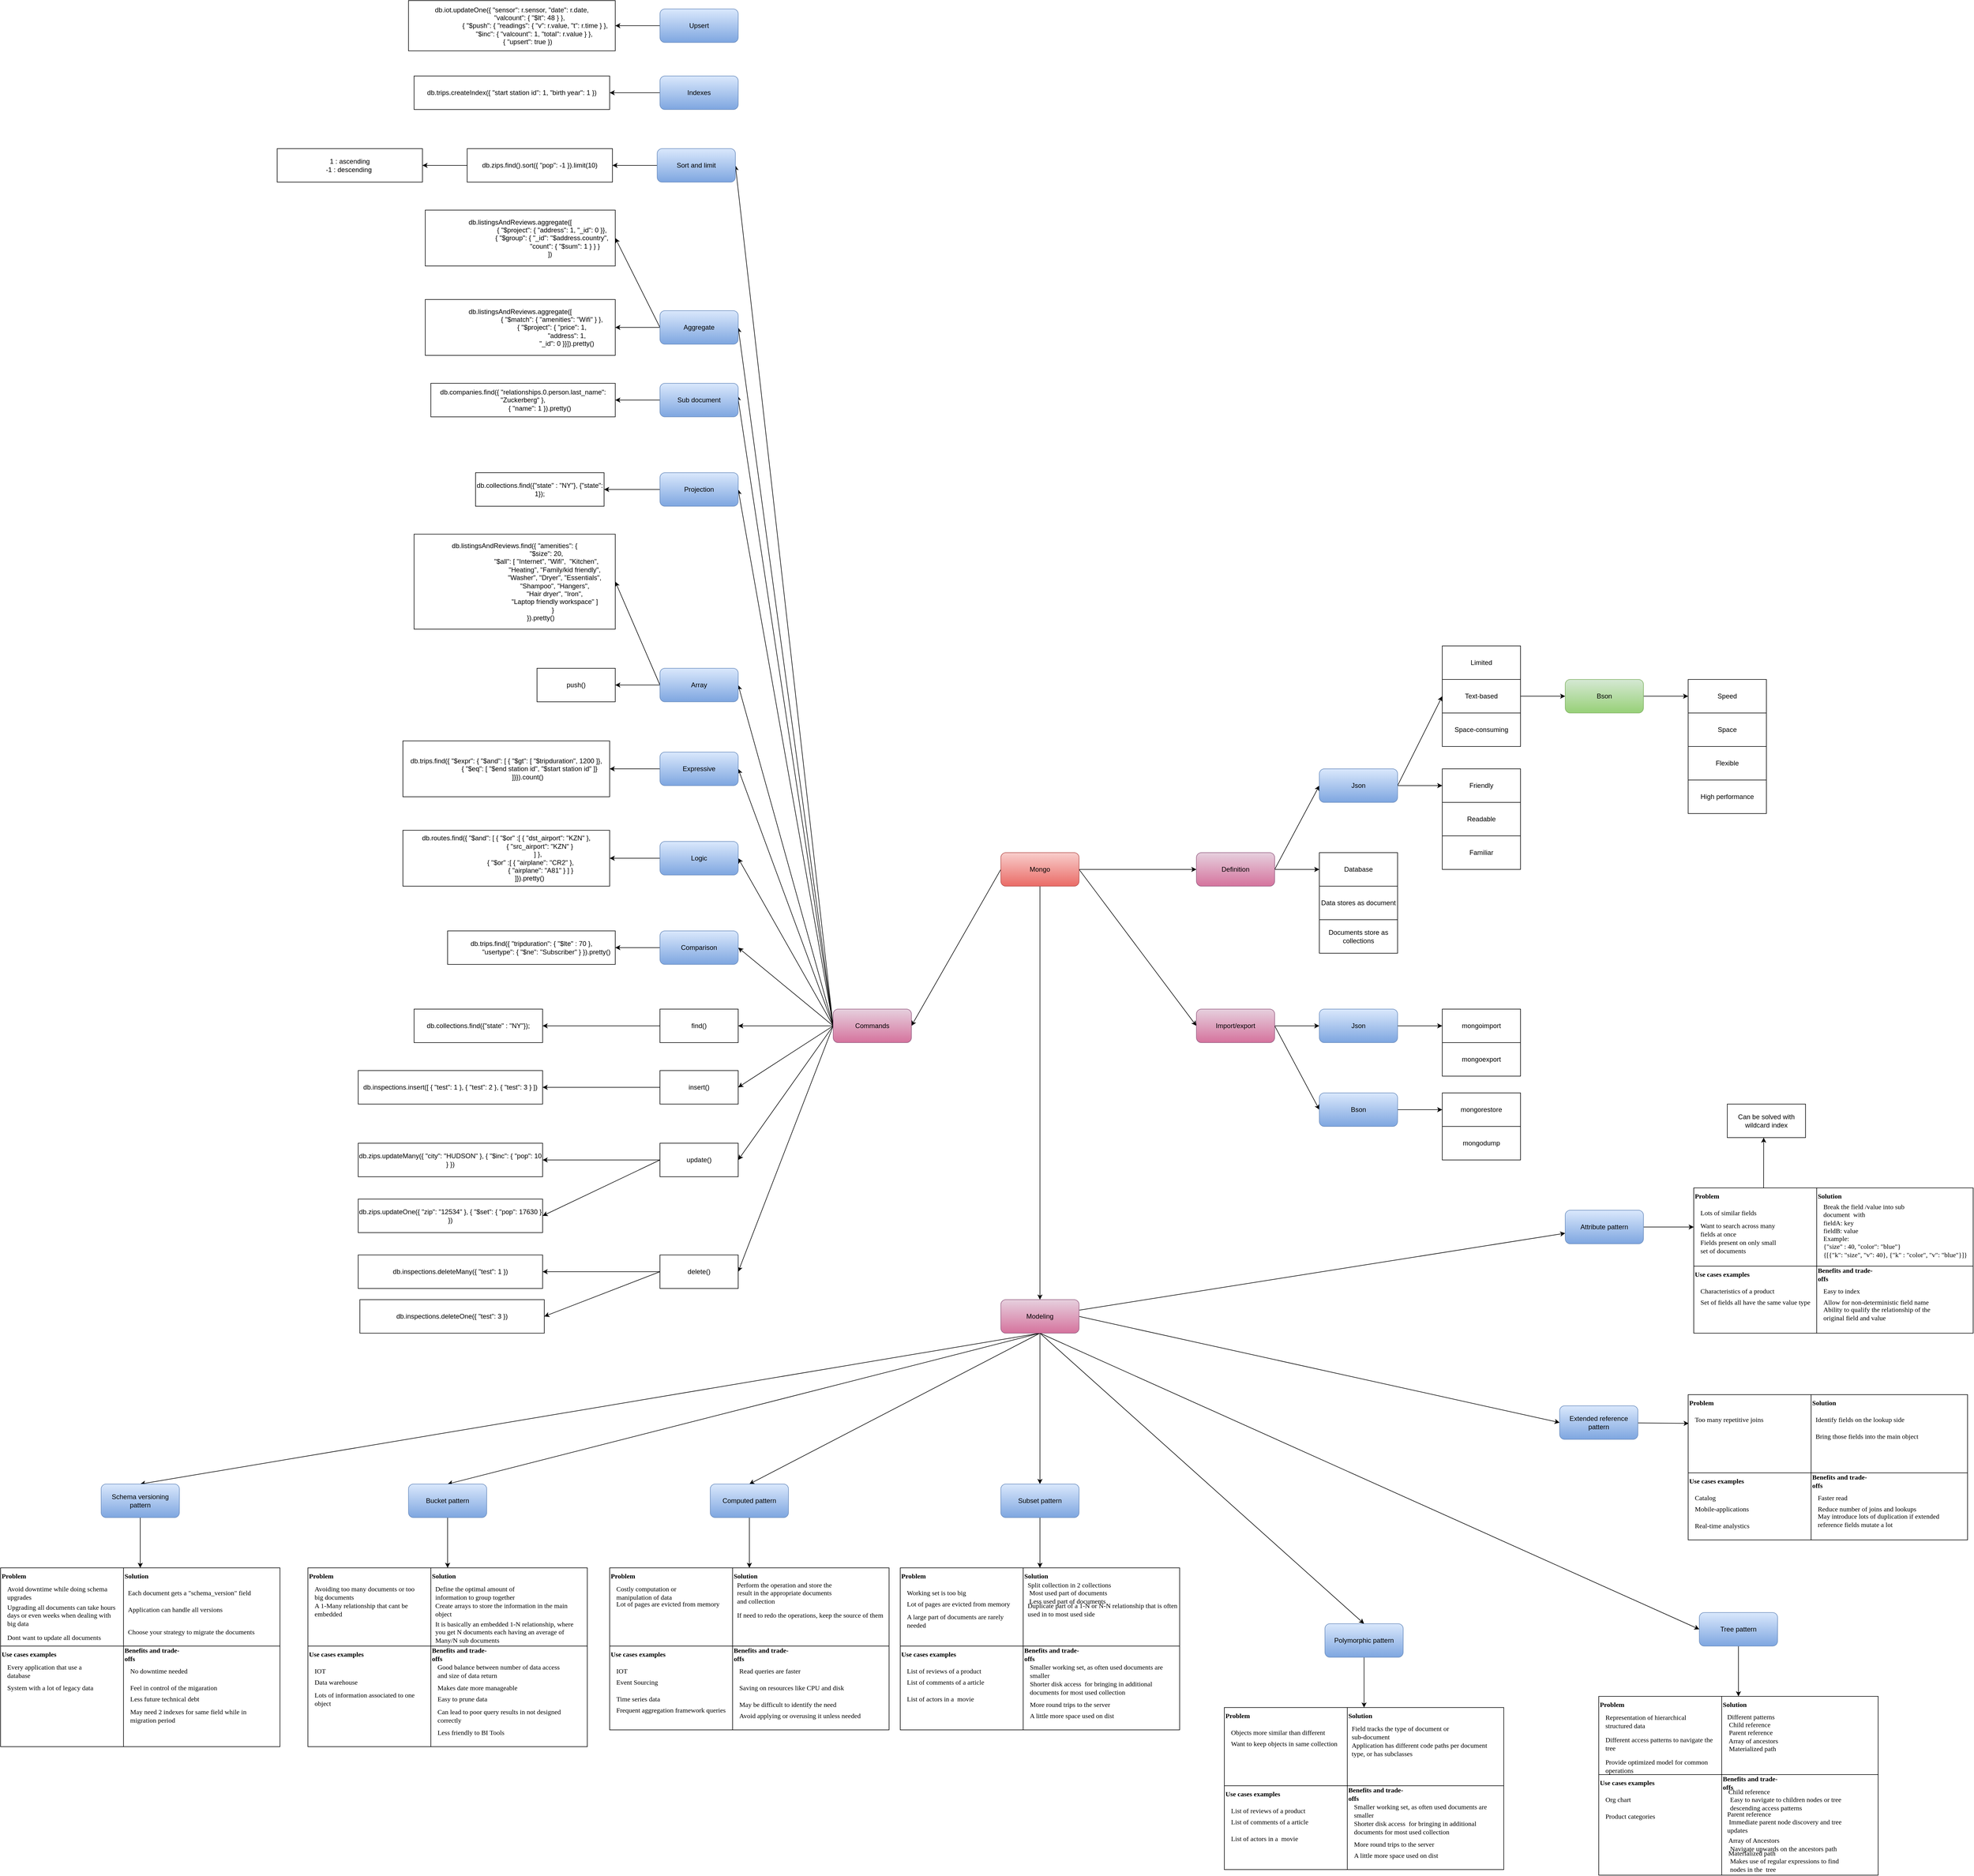 <mxfile version="15.4.3" type="github">
  <diagram id="vCIeHMtV7OoR4bKzs3Se" name="Page-1">
    <mxGraphModel dx="2813" dy="2962" grid="1" gridSize="10" guides="1" tooltips="1" connect="1" arrows="1" fold="1" page="1" pageScale="1" pageWidth="827" pageHeight="1169" math="0" shadow="0">
      <root>
        <mxCell id="0" />
        <mxCell id="1" parent="0" />
        <mxCell id="be_BAzCO2mw0nIDdy5Vo-3" value="" style="edgeStyle=orthogonalEdgeStyle;rounded=0;orthogonalLoop=1;jettySize=auto;html=1;" edge="1" parent="1" source="be_BAzCO2mw0nIDdy5Vo-1" target="be_BAzCO2mw0nIDdy5Vo-2">
          <mxGeometry relative="1" as="geometry" />
        </mxCell>
        <mxCell id="be_BAzCO2mw0nIDdy5Vo-29" style="edgeStyle=none;rounded=0;orthogonalLoop=1;jettySize=auto;html=1;exitX=1;exitY=0.5;exitDx=0;exitDy=0;entryX=0;entryY=0.5;entryDx=0;entryDy=0;" edge="1" parent="1" source="be_BAzCO2mw0nIDdy5Vo-1" target="be_BAzCO2mw0nIDdy5Vo-28">
          <mxGeometry relative="1" as="geometry" />
        </mxCell>
        <mxCell id="be_BAzCO2mw0nIDdy5Vo-41" style="edgeStyle=none;rounded=0;orthogonalLoop=1;jettySize=auto;html=1;exitX=0;exitY=0.5;exitDx=0;exitDy=0;entryX=1;entryY=0.5;entryDx=0;entryDy=0;" edge="1" parent="1" source="be_BAzCO2mw0nIDdy5Vo-1" target="be_BAzCO2mw0nIDdy5Vo-40">
          <mxGeometry relative="1" as="geometry" />
        </mxCell>
        <mxCell id="be_BAzCO2mw0nIDdy5Vo-111" value="" style="edgeStyle=none;rounded=0;orthogonalLoop=1;jettySize=auto;html=1;fontFamily=Verdana;" edge="1" parent="1" source="be_BAzCO2mw0nIDdy5Vo-1" target="be_BAzCO2mw0nIDdy5Vo-110">
          <mxGeometry relative="1" as="geometry" />
        </mxCell>
        <mxCell id="be_BAzCO2mw0nIDdy5Vo-1" value="Mongo" style="rounded=1;whiteSpace=wrap;html=1;gradientColor=#ea6b66;fillColor=#f8cecc;strokeColor=#b85450;" vertex="1" parent="1">
          <mxGeometry x="320" y="320" width="140" height="60" as="geometry" />
        </mxCell>
        <mxCell id="be_BAzCO2mw0nIDdy5Vo-5" value="" style="edgeStyle=orthogonalEdgeStyle;rounded=0;orthogonalLoop=1;jettySize=auto;html=1;" edge="1" parent="1" source="be_BAzCO2mw0nIDdy5Vo-2" target="be_BAzCO2mw0nIDdy5Vo-4">
          <mxGeometry relative="1" as="geometry" />
        </mxCell>
        <mxCell id="be_BAzCO2mw0nIDdy5Vo-17" style="edgeStyle=none;rounded=0;orthogonalLoop=1;jettySize=auto;html=1;exitX=1;exitY=0.5;exitDx=0;exitDy=0;entryX=0;entryY=0.5;entryDx=0;entryDy=0;" edge="1" parent="1" source="be_BAzCO2mw0nIDdy5Vo-2" target="be_BAzCO2mw0nIDdy5Vo-10">
          <mxGeometry relative="1" as="geometry" />
        </mxCell>
        <mxCell id="be_BAzCO2mw0nIDdy5Vo-2" value="Definition" style="rounded=1;whiteSpace=wrap;html=1;gradientColor=#d5739d;fillColor=#e6d0de;strokeColor=#996185;" vertex="1" parent="1">
          <mxGeometry x="670" y="320" width="140" height="60" as="geometry" />
        </mxCell>
        <mxCell id="be_BAzCO2mw0nIDdy5Vo-4" value="Database" style="rounded=0;whiteSpace=wrap;html=1;" vertex="1" parent="1">
          <mxGeometry x="890" y="320" width="140" height="60" as="geometry" />
        </mxCell>
        <mxCell id="be_BAzCO2mw0nIDdy5Vo-6" value="Data stores as document" style="rounded=0;whiteSpace=wrap;html=1;" vertex="1" parent="1">
          <mxGeometry x="890" y="380" width="140" height="60" as="geometry" />
        </mxCell>
        <mxCell id="be_BAzCO2mw0nIDdy5Vo-7" value="Documents store as collections" style="rounded=0;whiteSpace=wrap;html=1;" vertex="1" parent="1">
          <mxGeometry x="890" y="440" width="140" height="60" as="geometry" />
        </mxCell>
        <mxCell id="be_BAzCO2mw0nIDdy5Vo-12" value="" style="edgeStyle=orthogonalEdgeStyle;rounded=0;orthogonalLoop=1;jettySize=auto;html=1;" edge="1" parent="1" source="be_BAzCO2mw0nIDdy5Vo-10" target="be_BAzCO2mw0nIDdy5Vo-11">
          <mxGeometry relative="1" as="geometry" />
        </mxCell>
        <mxCell id="be_BAzCO2mw0nIDdy5Vo-16" style="rounded=0;orthogonalLoop=1;jettySize=auto;html=1;exitX=1;exitY=0.5;exitDx=0;exitDy=0;entryX=0;entryY=0.5;entryDx=0;entryDy=0;" edge="1" parent="1" source="be_BAzCO2mw0nIDdy5Vo-10" target="be_BAzCO2mw0nIDdy5Vo-15">
          <mxGeometry relative="1" as="geometry" />
        </mxCell>
        <mxCell id="be_BAzCO2mw0nIDdy5Vo-10" value="Json" style="rounded=1;whiteSpace=wrap;html=1;gradientColor=#7ea6e0;fillColor=#dae8fc;strokeColor=#6c8ebf;" vertex="1" parent="1">
          <mxGeometry x="890" y="170" width="140" height="60" as="geometry" />
        </mxCell>
        <mxCell id="be_BAzCO2mw0nIDdy5Vo-11" value="Friendly" style="rounded=0;whiteSpace=wrap;html=1;" vertex="1" parent="1">
          <mxGeometry x="1110" y="170" width="140" height="60" as="geometry" />
        </mxCell>
        <mxCell id="be_BAzCO2mw0nIDdy5Vo-13" value="Readable" style="rounded=0;whiteSpace=wrap;html=1;" vertex="1" parent="1">
          <mxGeometry x="1110" y="230" width="140" height="60" as="geometry" />
        </mxCell>
        <mxCell id="be_BAzCO2mw0nIDdy5Vo-14" value="Familiar" style="rounded=0;whiteSpace=wrap;html=1;" vertex="1" parent="1">
          <mxGeometry x="1110" y="290" width="140" height="60" as="geometry" />
        </mxCell>
        <mxCell id="be_BAzCO2mw0nIDdy5Vo-21" value="" style="edgeStyle=none;rounded=0;orthogonalLoop=1;jettySize=auto;html=1;" edge="1" parent="1" source="be_BAzCO2mw0nIDdy5Vo-15" target="be_BAzCO2mw0nIDdy5Vo-20">
          <mxGeometry relative="1" as="geometry" />
        </mxCell>
        <mxCell id="be_BAzCO2mw0nIDdy5Vo-15" value="Text-based" style="rounded=0;whiteSpace=wrap;html=1;" vertex="1" parent="1">
          <mxGeometry x="1110" y="10" width="140" height="60" as="geometry" />
        </mxCell>
        <mxCell id="be_BAzCO2mw0nIDdy5Vo-18" value="Space-consuming" style="rounded=0;whiteSpace=wrap;html=1;" vertex="1" parent="1">
          <mxGeometry x="1110" y="70" width="140" height="60" as="geometry" />
        </mxCell>
        <mxCell id="be_BAzCO2mw0nIDdy5Vo-19" value="Limited" style="rounded=0;whiteSpace=wrap;html=1;" vertex="1" parent="1">
          <mxGeometry x="1110" y="-50" width="140" height="60" as="geometry" />
        </mxCell>
        <mxCell id="be_BAzCO2mw0nIDdy5Vo-23" value="" style="edgeStyle=none;rounded=0;orthogonalLoop=1;jettySize=auto;html=1;" edge="1" parent="1" source="be_BAzCO2mw0nIDdy5Vo-20" target="be_BAzCO2mw0nIDdy5Vo-22">
          <mxGeometry relative="1" as="geometry" />
        </mxCell>
        <mxCell id="be_BAzCO2mw0nIDdy5Vo-20" value="Bson" style="rounded=1;whiteSpace=wrap;html=1;gradientColor=#97d077;fillColor=#d5e8d4;strokeColor=#82b366;" vertex="1" parent="1">
          <mxGeometry x="1330" y="10" width="140" height="60" as="geometry" />
        </mxCell>
        <mxCell id="be_BAzCO2mw0nIDdy5Vo-22" value="Speed" style="rounded=0;whiteSpace=wrap;html=1;" vertex="1" parent="1">
          <mxGeometry x="1550" y="10" width="140" height="60" as="geometry" />
        </mxCell>
        <mxCell id="be_BAzCO2mw0nIDdy5Vo-24" value="Space" style="rounded=0;whiteSpace=wrap;html=1;" vertex="1" parent="1">
          <mxGeometry x="1550" y="70" width="140" height="60" as="geometry" />
        </mxCell>
        <mxCell id="be_BAzCO2mw0nIDdy5Vo-26" value="Flexible" style="rounded=0;whiteSpace=wrap;html=1;" vertex="1" parent="1">
          <mxGeometry x="1550" y="130" width="140" height="60" as="geometry" />
        </mxCell>
        <mxCell id="be_BAzCO2mw0nIDdy5Vo-27" value="High performance" style="rounded=0;whiteSpace=wrap;html=1;" vertex="1" parent="1">
          <mxGeometry x="1550" y="190" width="140" height="60" as="geometry" />
        </mxCell>
        <mxCell id="be_BAzCO2mw0nIDdy5Vo-31" value="" style="edgeStyle=none;rounded=0;orthogonalLoop=1;jettySize=auto;html=1;" edge="1" parent="1" source="be_BAzCO2mw0nIDdy5Vo-28" target="be_BAzCO2mw0nIDdy5Vo-30">
          <mxGeometry relative="1" as="geometry" />
        </mxCell>
        <mxCell id="be_BAzCO2mw0nIDdy5Vo-33" style="edgeStyle=none;rounded=0;orthogonalLoop=1;jettySize=auto;html=1;exitX=1;exitY=0.5;exitDx=0;exitDy=0;entryX=0;entryY=0.5;entryDx=0;entryDy=0;" edge="1" parent="1" source="be_BAzCO2mw0nIDdy5Vo-28" target="be_BAzCO2mw0nIDdy5Vo-32">
          <mxGeometry relative="1" as="geometry" />
        </mxCell>
        <mxCell id="be_BAzCO2mw0nIDdy5Vo-28" value="Import/export" style="rounded=1;whiteSpace=wrap;html=1;gradientColor=#d5739d;fillColor=#e6d0de;strokeColor=#996185;" vertex="1" parent="1">
          <mxGeometry x="670" y="600" width="140" height="60" as="geometry" />
        </mxCell>
        <mxCell id="be_BAzCO2mw0nIDdy5Vo-35" value="" style="edgeStyle=none;rounded=0;orthogonalLoop=1;jettySize=auto;html=1;" edge="1" parent="1" source="be_BAzCO2mw0nIDdy5Vo-30" target="be_BAzCO2mw0nIDdy5Vo-34">
          <mxGeometry relative="1" as="geometry" />
        </mxCell>
        <mxCell id="be_BAzCO2mw0nIDdy5Vo-30" value="Json" style="rounded=1;whiteSpace=wrap;html=1;gradientColor=#7ea6e0;fillColor=#dae8fc;strokeColor=#6c8ebf;" vertex="1" parent="1">
          <mxGeometry x="890" y="600" width="140" height="60" as="geometry" />
        </mxCell>
        <mxCell id="be_BAzCO2mw0nIDdy5Vo-38" value="" style="edgeStyle=none;rounded=0;orthogonalLoop=1;jettySize=auto;html=1;" edge="1" parent="1" source="be_BAzCO2mw0nIDdy5Vo-32" target="be_BAzCO2mw0nIDdy5Vo-37">
          <mxGeometry relative="1" as="geometry" />
        </mxCell>
        <mxCell id="be_BAzCO2mw0nIDdy5Vo-32" value="Bson" style="rounded=1;whiteSpace=wrap;html=1;gradientColor=#7ea6e0;fillColor=#dae8fc;strokeColor=#6c8ebf;" vertex="1" parent="1">
          <mxGeometry x="890" y="750" width="140" height="60" as="geometry" />
        </mxCell>
        <mxCell id="be_BAzCO2mw0nIDdy5Vo-34" value="mongoimport" style="rounded=0;whiteSpace=wrap;html=1;" vertex="1" parent="1">
          <mxGeometry x="1110" y="600" width="140" height="60" as="geometry" />
        </mxCell>
        <mxCell id="be_BAzCO2mw0nIDdy5Vo-36" value="mongoexport" style="rounded=0;whiteSpace=wrap;html=1;" vertex="1" parent="1">
          <mxGeometry x="1110" y="660" width="140" height="60" as="geometry" />
        </mxCell>
        <mxCell id="be_BAzCO2mw0nIDdy5Vo-37" value="mongorestore" style="rounded=0;whiteSpace=wrap;html=1;" vertex="1" parent="1">
          <mxGeometry x="1110" y="750" width="140" height="60" as="geometry" />
        </mxCell>
        <mxCell id="be_BAzCO2mw0nIDdy5Vo-39" value="mongodump" style="rounded=0;whiteSpace=wrap;html=1;" vertex="1" parent="1">
          <mxGeometry x="1110" y="810" width="140" height="60" as="geometry" />
        </mxCell>
        <mxCell id="be_BAzCO2mw0nIDdy5Vo-43" value="" style="edgeStyle=none;rounded=0;orthogonalLoop=1;jettySize=auto;html=1;" edge="1" parent="1" source="be_BAzCO2mw0nIDdy5Vo-40" target="be_BAzCO2mw0nIDdy5Vo-42">
          <mxGeometry relative="1" as="geometry" />
        </mxCell>
        <mxCell id="be_BAzCO2mw0nIDdy5Vo-51" style="edgeStyle=none;rounded=0;orthogonalLoop=1;jettySize=auto;html=1;exitX=0;exitY=0.5;exitDx=0;exitDy=0;entryX=1;entryY=0.5;entryDx=0;entryDy=0;fontFamily=Verdana;" edge="1" parent="1" source="be_BAzCO2mw0nIDdy5Vo-40" target="be_BAzCO2mw0nIDdy5Vo-46">
          <mxGeometry relative="1" as="geometry" />
        </mxCell>
        <mxCell id="be_BAzCO2mw0nIDdy5Vo-53" style="edgeStyle=none;rounded=0;orthogonalLoop=1;jettySize=auto;html=1;exitX=0;exitY=0.5;exitDx=0;exitDy=0;entryX=1;entryY=0.5;entryDx=0;entryDy=0;fontFamily=Verdana;" edge="1" parent="1" source="be_BAzCO2mw0nIDdy5Vo-40" target="be_BAzCO2mw0nIDdy5Vo-52">
          <mxGeometry relative="1" as="geometry" />
        </mxCell>
        <mxCell id="be_BAzCO2mw0nIDdy5Vo-59" style="edgeStyle=none;rounded=0;orthogonalLoop=1;jettySize=auto;html=1;exitX=0;exitY=0.5;exitDx=0;exitDy=0;entryX=1;entryY=0.5;entryDx=0;entryDy=0;fontFamily=Verdana;" edge="1" parent="1" source="be_BAzCO2mw0nIDdy5Vo-40" target="be_BAzCO2mw0nIDdy5Vo-58">
          <mxGeometry relative="1" as="geometry" />
        </mxCell>
        <mxCell id="be_BAzCO2mw0nIDdy5Vo-65" style="edgeStyle=none;rounded=0;orthogonalLoop=1;jettySize=auto;html=1;exitX=0;exitY=0.5;exitDx=0;exitDy=0;entryX=1;entryY=0.5;entryDx=0;entryDy=0;fontFamily=Verdana;" edge="1" parent="1" source="be_BAzCO2mw0nIDdy5Vo-40" target="be_BAzCO2mw0nIDdy5Vo-64">
          <mxGeometry relative="1" as="geometry" />
        </mxCell>
        <mxCell id="be_BAzCO2mw0nIDdy5Vo-69" style="edgeStyle=none;rounded=0;orthogonalLoop=1;jettySize=auto;html=1;exitX=0;exitY=0.5;exitDx=0;exitDy=0;entryX=1;entryY=0.5;entryDx=0;entryDy=0;fontFamily=Verdana;" edge="1" parent="1" source="be_BAzCO2mw0nIDdy5Vo-40" target="be_BAzCO2mw0nIDdy5Vo-68">
          <mxGeometry relative="1" as="geometry" />
        </mxCell>
        <mxCell id="be_BAzCO2mw0nIDdy5Vo-73" style="edgeStyle=none;rounded=0;orthogonalLoop=1;jettySize=auto;html=1;exitX=0;exitY=0.5;exitDx=0;exitDy=0;entryX=1;entryY=0.5;entryDx=0;entryDy=0;fontFamily=Verdana;" edge="1" parent="1" source="be_BAzCO2mw0nIDdy5Vo-40" target="be_BAzCO2mw0nIDdy5Vo-72">
          <mxGeometry relative="1" as="geometry" />
        </mxCell>
        <mxCell id="be_BAzCO2mw0nIDdy5Vo-77" style="edgeStyle=none;rounded=0;orthogonalLoop=1;jettySize=auto;html=1;exitX=0;exitY=0.5;exitDx=0;exitDy=0;entryX=1;entryY=0.5;entryDx=0;entryDy=0;fontFamily=Verdana;" edge="1" parent="1" source="be_BAzCO2mw0nIDdy5Vo-40" target="be_BAzCO2mw0nIDdy5Vo-76">
          <mxGeometry relative="1" as="geometry" />
        </mxCell>
        <mxCell id="be_BAzCO2mw0nIDdy5Vo-85" style="edgeStyle=none;rounded=0;orthogonalLoop=1;jettySize=auto;html=1;exitX=0;exitY=0.5;exitDx=0;exitDy=0;entryX=1;entryY=0.5;entryDx=0;entryDy=0;fontFamily=Verdana;" edge="1" parent="1" source="be_BAzCO2mw0nIDdy5Vo-40" target="be_BAzCO2mw0nIDdy5Vo-82">
          <mxGeometry relative="1" as="geometry" />
        </mxCell>
        <mxCell id="be_BAzCO2mw0nIDdy5Vo-87" style="edgeStyle=none;rounded=0;orthogonalLoop=1;jettySize=auto;html=1;exitX=0;exitY=0.5;exitDx=0;exitDy=0;entryX=0.993;entryY=0.367;entryDx=0;entryDy=0;entryPerimeter=0;fontFamily=Verdana;" edge="1" parent="1" source="be_BAzCO2mw0nIDdy5Vo-40" target="be_BAzCO2mw0nIDdy5Vo-86">
          <mxGeometry relative="1" as="geometry" />
        </mxCell>
        <mxCell id="be_BAzCO2mw0nIDdy5Vo-96" style="edgeStyle=none;rounded=0;orthogonalLoop=1;jettySize=auto;html=1;exitX=0;exitY=0.5;exitDx=0;exitDy=0;entryX=1;entryY=0.5;entryDx=0;entryDy=0;fontFamily=Verdana;" edge="1" parent="1" source="be_BAzCO2mw0nIDdy5Vo-40" target="be_BAzCO2mw0nIDdy5Vo-90">
          <mxGeometry relative="1" as="geometry" />
        </mxCell>
        <mxCell id="be_BAzCO2mw0nIDdy5Vo-103" style="edgeStyle=none;rounded=0;orthogonalLoop=1;jettySize=auto;html=1;exitX=0;exitY=0.5;exitDx=0;exitDy=0;entryX=1;entryY=0.5;entryDx=0;entryDy=0;fontFamily=Verdana;" edge="1" parent="1" source="be_BAzCO2mw0nIDdy5Vo-40" target="be_BAzCO2mw0nIDdy5Vo-97">
          <mxGeometry relative="1" as="geometry" />
        </mxCell>
        <mxCell id="be_BAzCO2mw0nIDdy5Vo-40" value="Commands" style="rounded=1;whiteSpace=wrap;html=1;gradientColor=#d5739d;fillColor=#e6d0de;strokeColor=#996185;" vertex="1" parent="1">
          <mxGeometry x="20" y="600" width="140" height="60" as="geometry" />
        </mxCell>
        <mxCell id="be_BAzCO2mw0nIDdy5Vo-45" value="" style="edgeStyle=none;rounded=0;orthogonalLoop=1;jettySize=auto;html=1;" edge="1" parent="1" source="be_BAzCO2mw0nIDdy5Vo-42" target="be_BAzCO2mw0nIDdy5Vo-44">
          <mxGeometry relative="1" as="geometry" />
        </mxCell>
        <mxCell id="be_BAzCO2mw0nIDdy5Vo-42" value="find()" style="rounded=0;whiteSpace=wrap;html=1;" vertex="1" parent="1">
          <mxGeometry x="-290" y="600" width="140" height="60" as="geometry" />
        </mxCell>
        <mxCell id="be_BAzCO2mw0nIDdy5Vo-44" value="db.collections.find({&quot;state&quot; : &quot;NY&quot;});" style="rounded=0;whiteSpace=wrap;html=1;" vertex="1" parent="1">
          <mxGeometry x="-730" y="600" width="230" height="60" as="geometry" />
        </mxCell>
        <mxCell id="be_BAzCO2mw0nIDdy5Vo-48" value="" style="edgeStyle=none;rounded=0;orthogonalLoop=1;jettySize=auto;html=1;entryX=1;entryY=0.5;entryDx=0;entryDy=0;" edge="1" parent="1" source="be_BAzCO2mw0nIDdy5Vo-46" target="be_BAzCO2mw0nIDdy5Vo-50">
          <mxGeometry relative="1" as="geometry">
            <mxPoint x="-371.643" y="850" as="targetPoint" />
          </mxGeometry>
        </mxCell>
        <mxCell id="be_BAzCO2mw0nIDdy5Vo-46" value="insert()" style="rounded=0;whiteSpace=wrap;html=1;" vertex="1" parent="1">
          <mxGeometry x="-290" y="710" width="140" height="60" as="geometry" />
        </mxCell>
        <mxCell id="be_BAzCO2mw0nIDdy5Vo-50" value="db.inspections.insert([ { &quot;test&quot;: 1 }, { &quot;test&quot;: 2 }, { &quot;test&quot;: 3 } ])" style="rounded=0;whiteSpace=wrap;html=1;" vertex="1" parent="1">
          <mxGeometry x="-830" y="710" width="330" height="60" as="geometry" />
        </mxCell>
        <mxCell id="be_BAzCO2mw0nIDdy5Vo-55" value="" style="edgeStyle=none;rounded=0;orthogonalLoop=1;jettySize=auto;html=1;fontFamily=Verdana;" edge="1" parent="1" source="be_BAzCO2mw0nIDdy5Vo-52" target="be_BAzCO2mw0nIDdy5Vo-54">
          <mxGeometry relative="1" as="geometry" />
        </mxCell>
        <mxCell id="be_BAzCO2mw0nIDdy5Vo-57" style="edgeStyle=none;rounded=0;orthogonalLoop=1;jettySize=auto;html=1;exitX=0;exitY=0.5;exitDx=0;exitDy=0;entryX=1;entryY=0.5;entryDx=0;entryDy=0;fontFamily=Verdana;" edge="1" parent="1" source="be_BAzCO2mw0nIDdy5Vo-52" target="be_BAzCO2mw0nIDdy5Vo-56">
          <mxGeometry relative="1" as="geometry" />
        </mxCell>
        <mxCell id="be_BAzCO2mw0nIDdy5Vo-52" value="update()" style="rounded=0;whiteSpace=wrap;html=1;" vertex="1" parent="1">
          <mxGeometry x="-290" y="840" width="140" height="60" as="geometry" />
        </mxCell>
        <mxCell id="be_BAzCO2mw0nIDdy5Vo-54" value="db.zips.updateMany({ &quot;city&quot;: &quot;HUDSON&quot; }, { &quot;$inc&quot;: { &quot;pop&quot;: 10 } })" style="rounded=0;whiteSpace=wrap;html=1;" vertex="1" parent="1">
          <mxGeometry x="-830" y="840" width="330" height="60" as="geometry" />
        </mxCell>
        <mxCell id="be_BAzCO2mw0nIDdy5Vo-56" value="db.zips.updateOne({ &quot;zip&quot;: &quot;12534&quot; }, { &quot;$set&quot;: { &quot;pop&quot;: 17630 } })" style="rounded=0;whiteSpace=wrap;html=1;" vertex="1" parent="1">
          <mxGeometry x="-830" y="940" width="330" height="60" as="geometry" />
        </mxCell>
        <mxCell id="be_BAzCO2mw0nIDdy5Vo-61" style="edgeStyle=none;rounded=0;orthogonalLoop=1;jettySize=auto;html=1;entryX=1;entryY=0.5;entryDx=0;entryDy=0;fontFamily=Verdana;" edge="1" parent="1" source="be_BAzCO2mw0nIDdy5Vo-58" target="be_BAzCO2mw0nIDdy5Vo-60">
          <mxGeometry relative="1" as="geometry" />
        </mxCell>
        <mxCell id="be_BAzCO2mw0nIDdy5Vo-63" style="edgeStyle=none;rounded=0;orthogonalLoop=1;jettySize=auto;html=1;exitX=0;exitY=0.5;exitDx=0;exitDy=0;entryX=1;entryY=0.5;entryDx=0;entryDy=0;fontFamily=Verdana;" edge="1" parent="1" source="be_BAzCO2mw0nIDdy5Vo-58" target="be_BAzCO2mw0nIDdy5Vo-62">
          <mxGeometry relative="1" as="geometry" />
        </mxCell>
        <mxCell id="be_BAzCO2mw0nIDdy5Vo-58" value="delete()" style="rounded=0;whiteSpace=wrap;html=1;" vertex="1" parent="1">
          <mxGeometry x="-290" y="1040" width="140" height="60" as="geometry" />
        </mxCell>
        <mxCell id="be_BAzCO2mw0nIDdy5Vo-60" value="db.inspections.deleteMany({ &quot;test&quot;: 1 })" style="rounded=0;whiteSpace=wrap;html=1;" vertex="1" parent="1">
          <mxGeometry x="-830" y="1040" width="330" height="60" as="geometry" />
        </mxCell>
        <mxCell id="be_BAzCO2mw0nIDdy5Vo-62" value="db.inspections.deleteOne({ &quot;test&quot;: 3 })" style="rounded=0;whiteSpace=wrap;html=1;" vertex="1" parent="1">
          <mxGeometry x="-827" y="1120" width="330" height="60" as="geometry" />
        </mxCell>
        <mxCell id="be_BAzCO2mw0nIDdy5Vo-67" value="" style="edgeStyle=none;rounded=0;orthogonalLoop=1;jettySize=auto;html=1;fontFamily=Verdana;" edge="1" parent="1" source="be_BAzCO2mw0nIDdy5Vo-64" target="be_BAzCO2mw0nIDdy5Vo-66">
          <mxGeometry relative="1" as="geometry" />
        </mxCell>
        <mxCell id="be_BAzCO2mw0nIDdy5Vo-64" value="Comparison" style="rounded=1;whiteSpace=wrap;html=1;gradientColor=#7ea6e0;fillColor=#dae8fc;strokeColor=#6c8ebf;" vertex="1" parent="1">
          <mxGeometry x="-290" y="460" width="140" height="60" as="geometry" />
        </mxCell>
        <mxCell id="be_BAzCO2mw0nIDdy5Vo-66" value="db.trips.find({ &quot;tripduration&quot;: { &quot;$lte&quot; : 70 },&#xa;                &quot;usertype&quot;: { &quot;$ne&quot;: &quot;Subscriber&quot; } }).pretty()" style="rounded=0;whiteSpace=wrap;html=1;" vertex="1" parent="1">
          <mxGeometry x="-670" y="460" width="300" height="60" as="geometry" />
        </mxCell>
        <mxCell id="be_BAzCO2mw0nIDdy5Vo-71" value="" style="edgeStyle=none;rounded=0;orthogonalLoop=1;jettySize=auto;html=1;fontFamily=Verdana;" edge="1" parent="1" source="be_BAzCO2mw0nIDdy5Vo-68" target="be_BAzCO2mw0nIDdy5Vo-70">
          <mxGeometry relative="1" as="geometry" />
        </mxCell>
        <mxCell id="be_BAzCO2mw0nIDdy5Vo-68" value="Logic" style="rounded=1;whiteSpace=wrap;html=1;gradientColor=#7ea6e0;fillColor=#dae8fc;strokeColor=#6c8ebf;" vertex="1" parent="1">
          <mxGeometry x="-290" y="300" width="140" height="60" as="geometry" />
        </mxCell>
        <mxCell id="be_BAzCO2mw0nIDdy5Vo-70" value="db.routes.find({ &quot;$and&quot;: [ { &quot;$or&quot; :[ { &quot;dst_airport&quot;: &quot;KZN&quot; },&#xa;                                    { &quot;src_airport&quot;: &quot;KZN&quot; }&#xa;                                  ] },&#xa;                          { &quot;$or&quot; :[ { &quot;airplane&quot;: &quot;CR2&quot; },&#xa;                                     { &quot;airplane&quot;: &quot;A81&quot; } ] }&#xa;                         ]}).pretty()" style="rounded=0;whiteSpace=wrap;html=1;" vertex="1" parent="1">
          <mxGeometry x="-750" y="280" width="370" height="100" as="geometry" />
        </mxCell>
        <mxCell id="be_BAzCO2mw0nIDdy5Vo-75" value="" style="edgeStyle=none;rounded=0;orthogonalLoop=1;jettySize=auto;html=1;fontFamily=Verdana;" edge="1" parent="1" source="be_BAzCO2mw0nIDdy5Vo-72" target="be_BAzCO2mw0nIDdy5Vo-74">
          <mxGeometry relative="1" as="geometry" />
        </mxCell>
        <mxCell id="be_BAzCO2mw0nIDdy5Vo-72" value="Expressive" style="rounded=1;whiteSpace=wrap;html=1;gradientColor=#7ea6e0;fillColor=#dae8fc;strokeColor=#6c8ebf;" vertex="1" parent="1">
          <mxGeometry x="-290" y="140" width="140" height="60" as="geometry" />
        </mxCell>
        <mxCell id="be_BAzCO2mw0nIDdy5Vo-74" value="db.trips.find({ &quot;$expr&quot;: { &quot;$and&quot;: [ { &quot;$gt&quot;: [ &quot;$tripduration&quot;, 1200 ]},&#xa;                         { &quot;$eq&quot;: [ &quot;$end station id&quot;, &quot;$start station id&quot; ]}&#xa;                       ]}}).count()" style="rounded=0;whiteSpace=wrap;html=1;" vertex="1" parent="1">
          <mxGeometry x="-750" y="120" width="370" height="100" as="geometry" />
        </mxCell>
        <mxCell id="be_BAzCO2mw0nIDdy5Vo-79" value="" style="edgeStyle=none;rounded=0;orthogonalLoop=1;jettySize=auto;html=1;fontFamily=Verdana;" edge="1" parent="1" source="be_BAzCO2mw0nIDdy5Vo-76" target="be_BAzCO2mw0nIDdy5Vo-78">
          <mxGeometry relative="1" as="geometry" />
        </mxCell>
        <mxCell id="be_BAzCO2mw0nIDdy5Vo-81" style="edgeStyle=none;rounded=0;orthogonalLoop=1;jettySize=auto;html=1;exitX=0;exitY=0.5;exitDx=0;exitDy=0;entryX=1;entryY=0.5;entryDx=0;entryDy=0;fontFamily=Verdana;" edge="1" parent="1" source="be_BAzCO2mw0nIDdy5Vo-76" target="be_BAzCO2mw0nIDdy5Vo-80">
          <mxGeometry relative="1" as="geometry" />
        </mxCell>
        <mxCell id="be_BAzCO2mw0nIDdy5Vo-76" value="Array" style="rounded=1;whiteSpace=wrap;html=1;gradientColor=#7ea6e0;fillColor=#dae8fc;strokeColor=#6c8ebf;" vertex="1" parent="1">
          <mxGeometry x="-290" y="-10" width="140" height="60" as="geometry" />
        </mxCell>
        <mxCell id="be_BAzCO2mw0nIDdy5Vo-78" value="push()" style="rounded=0;whiteSpace=wrap;html=1;" vertex="1" parent="1">
          <mxGeometry x="-510" y="-10" width="140" height="60" as="geometry" />
        </mxCell>
        <mxCell id="be_BAzCO2mw0nIDdy5Vo-80" value="db.listingsAndReviews.find({ &quot;amenities&quot;: {&#xa;                                  &quot;$size&quot;: 20,&#xa;                                  &quot;$all&quot;: [ &quot;Internet&quot;, &quot;Wifi&quot;,  &quot;Kitchen&quot;,&#xa;                                           &quot;Heating&quot;, &quot;Family/kid friendly&quot;,&#xa;                                           &quot;Washer&quot;, &quot;Dryer&quot;, &quot;Essentials&quot;,&#xa;                                           &quot;Shampoo&quot;, &quot;Hangers&quot;,&#xa;                                           &quot;Hair dryer&quot;, &quot;Iron&quot;,&#xa;                                           &quot;Laptop friendly workspace&quot; ]&#xa;                                         }&#xa;                            }).pretty()" style="rounded=0;whiteSpace=wrap;html=1;" vertex="1" parent="1">
          <mxGeometry x="-730" y="-250" width="360" height="170" as="geometry" />
        </mxCell>
        <mxCell id="be_BAzCO2mw0nIDdy5Vo-84" value="" style="edgeStyle=none;rounded=0;orthogonalLoop=1;jettySize=auto;html=1;fontFamily=Verdana;" edge="1" parent="1" source="be_BAzCO2mw0nIDdy5Vo-82" target="be_BAzCO2mw0nIDdy5Vo-83">
          <mxGeometry relative="1" as="geometry" />
        </mxCell>
        <mxCell id="be_BAzCO2mw0nIDdy5Vo-82" value="Projection" style="rounded=1;whiteSpace=wrap;html=1;gradientColor=#7ea6e0;fillColor=#dae8fc;strokeColor=#6c8ebf;" vertex="1" parent="1">
          <mxGeometry x="-290" y="-360" width="140" height="60" as="geometry" />
        </mxCell>
        <mxCell id="be_BAzCO2mw0nIDdy5Vo-83" value="db.collections.find({&quot;state&quot; : &quot;NY&quot;}, {&quot;state&quot;: 1});" style="rounded=0;whiteSpace=wrap;html=1;" vertex="1" parent="1">
          <mxGeometry x="-620" y="-360" width="230" height="60" as="geometry" />
        </mxCell>
        <mxCell id="be_BAzCO2mw0nIDdy5Vo-89" value="" style="edgeStyle=none;rounded=0;orthogonalLoop=1;jettySize=auto;html=1;fontFamily=Verdana;" edge="1" parent="1" source="be_BAzCO2mw0nIDdy5Vo-86" target="be_BAzCO2mw0nIDdy5Vo-88">
          <mxGeometry relative="1" as="geometry" />
        </mxCell>
        <mxCell id="be_BAzCO2mw0nIDdy5Vo-86" value="Sub document" style="rounded=1;whiteSpace=wrap;html=1;gradientColor=#7ea6e0;fillColor=#dae8fc;strokeColor=#6c8ebf;" vertex="1" parent="1">
          <mxGeometry x="-290" y="-520" width="140" height="60" as="geometry" />
        </mxCell>
        <mxCell id="be_BAzCO2mw0nIDdy5Vo-88" value="db.companies.find({ &quot;relationships.0.person.last_name&quot;: &quot;Zuckerberg&quot; },&#xa;                  { &quot;name&quot;: 1 }).pretty()" style="rounded=0;whiteSpace=wrap;html=1;" vertex="1" parent="1">
          <mxGeometry x="-700" y="-520" width="330" height="60" as="geometry" />
        </mxCell>
        <mxCell id="be_BAzCO2mw0nIDdy5Vo-93" value="" style="edgeStyle=none;rounded=0;orthogonalLoop=1;jettySize=auto;html=1;fontFamily=Verdana;" edge="1" parent="1" source="be_BAzCO2mw0nIDdy5Vo-90" target="be_BAzCO2mw0nIDdy5Vo-92">
          <mxGeometry relative="1" as="geometry" />
        </mxCell>
        <mxCell id="be_BAzCO2mw0nIDdy5Vo-95" style="edgeStyle=none;rounded=0;orthogonalLoop=1;jettySize=auto;html=1;exitX=0;exitY=0.5;exitDx=0;exitDy=0;entryX=1;entryY=0.5;entryDx=0;entryDy=0;fontFamily=Verdana;" edge="1" parent="1" source="be_BAzCO2mw0nIDdy5Vo-90" target="be_BAzCO2mw0nIDdy5Vo-94">
          <mxGeometry relative="1" as="geometry" />
        </mxCell>
        <mxCell id="be_BAzCO2mw0nIDdy5Vo-90" value="Aggregate" style="rounded=1;whiteSpace=wrap;html=1;gradientColor=#7ea6e0;fillColor=#dae8fc;strokeColor=#6c8ebf;" vertex="1" parent="1">
          <mxGeometry x="-290" y="-650" width="140" height="60" as="geometry" />
        </mxCell>
        <mxCell id="be_BAzCO2mw0nIDdy5Vo-92" value="db.listingsAndReviews.aggregate([&#xa;                                  { &quot;$match&quot;: { &quot;amenities&quot;: &quot;Wifi&quot; } },&#xa;                                  { &quot;$project&quot;: { &quot;price&quot;: 1,&#xa;                                                  &quot;address&quot;: 1,&#xa;                                                  &quot;_id&quot;: 0 }}]).pretty()" style="rounded=0;whiteSpace=wrap;html=1;" vertex="1" parent="1">
          <mxGeometry x="-710" y="-670" width="340" height="100" as="geometry" />
        </mxCell>
        <mxCell id="be_BAzCO2mw0nIDdy5Vo-94" value="db.listingsAndReviews.aggregate([&#xa;                                  { &quot;$project&quot;: { &quot;address&quot;: 1, &quot;_id&quot;: 0 }},&#xa;                                  { &quot;$group&quot;: { &quot;_id&quot;: &quot;$address.country&quot;,&#xa;                                                &quot;count&quot;: { &quot;$sum&quot;: 1 } } }&#xa;                                ])" style="rounded=0;whiteSpace=wrap;html=1;" vertex="1" parent="1">
          <mxGeometry x="-710" y="-830" width="340" height="100" as="geometry" />
        </mxCell>
        <mxCell id="be_BAzCO2mw0nIDdy5Vo-99" value="" style="edgeStyle=none;rounded=0;orthogonalLoop=1;jettySize=auto;html=1;fontFamily=Verdana;" edge="1" parent="1" source="be_BAzCO2mw0nIDdy5Vo-97" target="be_BAzCO2mw0nIDdy5Vo-98">
          <mxGeometry relative="1" as="geometry" />
        </mxCell>
        <mxCell id="be_BAzCO2mw0nIDdy5Vo-97" value="Sort and limit" style="rounded=1;whiteSpace=wrap;html=1;gradientColor=#7ea6e0;fillColor=#dae8fc;strokeColor=#6c8ebf;" vertex="1" parent="1">
          <mxGeometry x="-295" y="-940" width="140" height="60" as="geometry" />
        </mxCell>
        <mxCell id="be_BAzCO2mw0nIDdy5Vo-102" value="" style="edgeStyle=none;rounded=0;orthogonalLoop=1;jettySize=auto;html=1;fontFamily=Verdana;" edge="1" parent="1" source="be_BAzCO2mw0nIDdy5Vo-98" target="be_BAzCO2mw0nIDdy5Vo-101">
          <mxGeometry relative="1" as="geometry" />
        </mxCell>
        <mxCell id="be_BAzCO2mw0nIDdy5Vo-98" value="db.zips.find().sort({ &quot;pop&quot;: -1 }).limit(10)" style="rounded=0;whiteSpace=wrap;html=1;" vertex="1" parent="1">
          <mxGeometry x="-635" y="-940" width="260" height="60" as="geometry" />
        </mxCell>
        <mxCell id="be_BAzCO2mw0nIDdy5Vo-101" value="1 : ascending&lt;br&gt;-1 : descending&amp;nbsp;" style="rounded=0;whiteSpace=wrap;html=1;" vertex="1" parent="1">
          <mxGeometry x="-975" y="-940" width="260" height="60" as="geometry" />
        </mxCell>
        <mxCell id="be_BAzCO2mw0nIDdy5Vo-106" value="" style="edgeStyle=none;rounded=0;orthogonalLoop=1;jettySize=auto;html=1;fontFamily=Verdana;" edge="1" parent="1" source="be_BAzCO2mw0nIDdy5Vo-104" target="be_BAzCO2mw0nIDdy5Vo-105">
          <mxGeometry relative="1" as="geometry" />
        </mxCell>
        <mxCell id="be_BAzCO2mw0nIDdy5Vo-104" value="Indexes" style="rounded=1;whiteSpace=wrap;html=1;gradientColor=#7ea6e0;fillColor=#dae8fc;strokeColor=#6c8ebf;" vertex="1" parent="1">
          <mxGeometry x="-290" y="-1070" width="140" height="60" as="geometry" />
        </mxCell>
        <mxCell id="be_BAzCO2mw0nIDdy5Vo-105" value="db.trips.createIndex({ &quot;start station id&quot;: 1, &quot;birth year&quot;: 1 })" style="rounded=0;whiteSpace=wrap;html=1;" vertex="1" parent="1">
          <mxGeometry x="-730" y="-1070" width="350" height="60" as="geometry" />
        </mxCell>
        <mxCell id="be_BAzCO2mw0nIDdy5Vo-109" value="" style="edgeStyle=none;rounded=0;orthogonalLoop=1;jettySize=auto;html=1;fontFamily=Verdana;" edge="1" parent="1" source="be_BAzCO2mw0nIDdy5Vo-107" target="be_BAzCO2mw0nIDdy5Vo-108">
          <mxGeometry relative="1" as="geometry" />
        </mxCell>
        <mxCell id="be_BAzCO2mw0nIDdy5Vo-107" value="Upsert" style="rounded=1;whiteSpace=wrap;html=1;gradientColor=#7ea6e0;fillColor=#dae8fc;strokeColor=#6c8ebf;" vertex="1" parent="1">
          <mxGeometry x="-290" y="-1190" width="140" height="60" as="geometry" />
        </mxCell>
        <mxCell id="be_BAzCO2mw0nIDdy5Vo-108" value="db.iot.updateOne({ &quot;sensor&quot;: r.sensor, &quot;date&quot;: r.date,&#xa;                   &quot;valcount&quot;: { &quot;$lt&quot;: 48 } },&#xa;                         { &quot;$push&quot;: { &quot;readings&quot;: { &quot;v&quot;: r.value, &quot;t&quot;: r.time } },&#xa;                        &quot;$inc&quot;: { &quot;valcount&quot;: 1, &quot;total&quot;: r.value } },&#xa;                 { &quot;upsert&quot;: true })" style="rounded=0;whiteSpace=wrap;html=1;" vertex="1" parent="1">
          <mxGeometry x="-740" y="-1205" width="370" height="90" as="geometry" />
        </mxCell>
        <mxCell id="be_BAzCO2mw0nIDdy5Vo-113" value="" style="edgeStyle=none;rounded=0;orthogonalLoop=1;jettySize=auto;html=1;fontFamily=Verdana;" edge="1" parent="1" source="be_BAzCO2mw0nIDdy5Vo-110" target="be_BAzCO2mw0nIDdy5Vo-112">
          <mxGeometry relative="1" as="geometry" />
        </mxCell>
        <mxCell id="be_BAzCO2mw0nIDdy5Vo-187" style="edgeStyle=none;rounded=0;orthogonalLoop=1;jettySize=auto;html=1;exitX=1;exitY=0.5;exitDx=0;exitDy=0;entryX=0;entryY=0.5;entryDx=0;entryDy=0;fontFamily=Verdana;" edge="1" parent="1" source="be_BAzCO2mw0nIDdy5Vo-110" target="be_BAzCO2mw0nIDdy5Vo-140">
          <mxGeometry relative="1" as="geometry" />
        </mxCell>
        <mxCell id="be_BAzCO2mw0nIDdy5Vo-191" style="edgeStyle=none;rounded=0;orthogonalLoop=1;jettySize=auto;html=1;entryX=0.5;entryY=0;entryDx=0;entryDy=0;fontFamily=Verdana;" edge="1" parent="1" source="be_BAzCO2mw0nIDdy5Vo-110" target="be_BAzCO2mw0nIDdy5Vo-188">
          <mxGeometry relative="1" as="geometry" />
        </mxCell>
        <mxCell id="be_BAzCO2mw0nIDdy5Vo-263" style="edgeStyle=none;rounded=0;orthogonalLoop=1;jettySize=auto;html=1;exitX=0.5;exitY=1;exitDx=0;exitDy=0;entryX=0.5;entryY=0;entryDx=0;entryDy=0;fontFamily=Verdana;" edge="1" parent="1" source="be_BAzCO2mw0nIDdy5Vo-110" target="be_BAzCO2mw0nIDdy5Vo-242">
          <mxGeometry relative="1" as="geometry" />
        </mxCell>
        <mxCell id="be_BAzCO2mw0nIDdy5Vo-346" style="edgeStyle=none;rounded=0;orthogonalLoop=1;jettySize=auto;html=1;exitX=0.5;exitY=1;exitDx=0;exitDy=0;entryX=0;entryY=0.5;entryDx=0;entryDy=0;fontFamily=Verdana;" edge="1" parent="1" source="be_BAzCO2mw0nIDdy5Vo-110" target="be_BAzCO2mw0nIDdy5Vo-309">
          <mxGeometry relative="1" as="geometry" />
        </mxCell>
        <mxCell id="be_BAzCO2mw0nIDdy5Vo-347" style="edgeStyle=none;rounded=0;orthogonalLoop=1;jettySize=auto;html=1;exitX=0.5;exitY=1;exitDx=0;exitDy=0;entryX=0.5;entryY=0;entryDx=0;entryDy=0;fontFamily=Verdana;" edge="1" parent="1" source="be_BAzCO2mw0nIDdy5Vo-110" target="be_BAzCO2mw0nIDdy5Vo-264">
          <mxGeometry relative="1" as="geometry" />
        </mxCell>
        <mxCell id="be_BAzCO2mw0nIDdy5Vo-348" style="edgeStyle=none;rounded=0;orthogonalLoop=1;jettySize=auto;html=1;exitX=0.5;exitY=1;exitDx=0;exitDy=0;entryX=0.5;entryY=0;entryDx=0;entryDy=0;fontFamily=Verdana;" edge="1" parent="1" source="be_BAzCO2mw0nIDdy5Vo-110" target="be_BAzCO2mw0nIDdy5Vo-287">
          <mxGeometry relative="1" as="geometry" />
        </mxCell>
        <mxCell id="be_BAzCO2mw0nIDdy5Vo-369" style="edgeStyle=none;rounded=0;orthogonalLoop=1;jettySize=auto;html=1;exitX=0.5;exitY=1;exitDx=0;exitDy=0;entryX=0.5;entryY=0;entryDx=0;entryDy=0;fontFamily=Verdana;" edge="1" parent="1" source="be_BAzCO2mw0nIDdy5Vo-110" target="be_BAzCO2mw0nIDdy5Vo-350">
          <mxGeometry relative="1" as="geometry" />
        </mxCell>
        <mxCell id="be_BAzCO2mw0nIDdy5Vo-110" value="Modeling" style="rounded=1;whiteSpace=wrap;html=1;gradientColor=#d5739d;fillColor=#e6d0de;strokeColor=#996185;" vertex="1" parent="1">
          <mxGeometry x="320" y="1120" width="140" height="60" as="geometry" />
        </mxCell>
        <mxCell id="be_BAzCO2mw0nIDdy5Vo-137" value="" style="edgeStyle=none;rounded=0;orthogonalLoop=1;jettySize=auto;html=1;fontFamily=Verdana;" edge="1" parent="1" source="be_BAzCO2mw0nIDdy5Vo-112">
          <mxGeometry relative="1" as="geometry">
            <mxPoint x="1560" y="990" as="targetPoint" />
          </mxGeometry>
        </mxCell>
        <mxCell id="be_BAzCO2mw0nIDdy5Vo-112" value="Attribute pattern" style="rounded=1;whiteSpace=wrap;html=1;gradientColor=#7ea6e0;fillColor=#dae8fc;strokeColor=#6c8ebf;" vertex="1" parent="1">
          <mxGeometry x="1330" y="960" width="140" height="60" as="geometry" />
        </mxCell>
        <mxCell id="be_BAzCO2mw0nIDdy5Vo-136" value="" style="group" vertex="1" connectable="0" parent="1">
          <mxGeometry x="1560" y="920" width="500" height="260" as="geometry" />
        </mxCell>
        <mxCell id="be_BAzCO2mw0nIDdy5Vo-118" value="" style="shape=internalStorage;whiteSpace=wrap;html=1;backgroundOutline=1;rounded=0;fontFamily=Verdana;dx=220;dy=140;" vertex="1" parent="be_BAzCO2mw0nIDdy5Vo-136">
          <mxGeometry width="500" height="260" as="geometry" />
        </mxCell>
        <mxCell id="be_BAzCO2mw0nIDdy5Vo-119" value="Problem" style="text;html=1;strokeColor=none;fillColor=none;align=left;verticalAlign=middle;whiteSpace=wrap;rounded=0;fontFamily=Verdana;fontStyle=1" vertex="1" parent="be_BAzCO2mw0nIDdy5Vo-136">
          <mxGeometry width="60" height="30" as="geometry" />
        </mxCell>
        <mxCell id="be_BAzCO2mw0nIDdy5Vo-120" value="Lots of similar fields" style="text;html=1;strokeColor=none;fillColor=none;align=left;verticalAlign=middle;whiteSpace=wrap;rounded=0;fontFamily=Verdana;" vertex="1" parent="be_BAzCO2mw0nIDdy5Vo-136">
          <mxGeometry x="10" y="30" width="150" height="30" as="geometry" />
        </mxCell>
        <mxCell id="be_BAzCO2mw0nIDdy5Vo-121" value="Want to search across many fields at once" style="text;html=1;strokeColor=none;fillColor=none;align=left;verticalAlign=middle;whiteSpace=wrap;rounded=0;fontFamily=Verdana;" vertex="1" parent="be_BAzCO2mw0nIDdy5Vo-136">
          <mxGeometry x="10" y="60" width="150" height="30" as="geometry" />
        </mxCell>
        <mxCell id="be_BAzCO2mw0nIDdy5Vo-122" value="Fields present on only small set of documents" style="text;html=1;strokeColor=none;fillColor=none;align=left;verticalAlign=middle;whiteSpace=wrap;rounded=0;fontFamily=Verdana;" vertex="1" parent="be_BAzCO2mw0nIDdy5Vo-136">
          <mxGeometry x="10" y="90" width="150" height="30" as="geometry" />
        </mxCell>
        <mxCell id="be_BAzCO2mw0nIDdy5Vo-124" value="Solution" style="text;html=1;strokeColor=none;fillColor=none;align=left;verticalAlign=middle;whiteSpace=wrap;rounded=0;fontFamily=Verdana;fontStyle=1" vertex="1" parent="be_BAzCO2mw0nIDdy5Vo-136">
          <mxGeometry x="220" width="60" height="30" as="geometry" />
        </mxCell>
        <mxCell id="be_BAzCO2mw0nIDdy5Vo-125" value="Break the field /value into sub document&amp;nbsp; with&lt;br&gt;fieldA: key&lt;br&gt;fieldB: value" style="text;html=1;strokeColor=none;fillColor=none;align=left;verticalAlign=middle;whiteSpace=wrap;rounded=0;fontFamily=Verdana;" vertex="1" parent="be_BAzCO2mw0nIDdy5Vo-136">
          <mxGeometry x="230" y="40" width="190" height="30" as="geometry" />
        </mxCell>
        <mxCell id="be_BAzCO2mw0nIDdy5Vo-126" value="Example:&amp;nbsp;&lt;br&gt;{&quot;size&quot; : 40, &quot;color&quot;: &quot;blue&quot;}&lt;br&gt;{[{&quot;k&quot;: &quot;size&quot;, &quot;v&quot;: 40}, {&quot;k&quot; : &quot;color&quot;, &quot;v&quot;: &quot;blue&quot;}]}" style="text;html=1;strokeColor=none;fillColor=none;align=left;verticalAlign=middle;whiteSpace=wrap;rounded=0;fontFamily=Verdana;" vertex="1" parent="be_BAzCO2mw0nIDdy5Vo-136">
          <mxGeometry x="230" y="90" width="270" height="30" as="geometry" />
        </mxCell>
        <mxCell id="be_BAzCO2mw0nIDdy5Vo-127" value="Use cases examples" style="text;html=1;strokeColor=none;fillColor=none;align=left;verticalAlign=middle;whiteSpace=wrap;rounded=0;fontFamily=Verdana;fontStyle=1" vertex="1" parent="be_BAzCO2mw0nIDdy5Vo-136">
          <mxGeometry y="140" width="110" height="30" as="geometry" />
        </mxCell>
        <mxCell id="be_BAzCO2mw0nIDdy5Vo-128" value="Characteristics of a product" style="text;html=1;strokeColor=none;fillColor=none;align=left;verticalAlign=middle;whiteSpace=wrap;rounded=0;fontFamily=Verdana;" vertex="1" parent="be_BAzCO2mw0nIDdy5Vo-136">
          <mxGeometry x="10" y="170" width="150" height="30" as="geometry" />
        </mxCell>
        <mxCell id="be_BAzCO2mw0nIDdy5Vo-130" value="Set of fields all have the same value type" style="text;html=1;strokeColor=none;fillColor=none;align=left;verticalAlign=middle;whiteSpace=wrap;rounded=0;fontFamily=Verdana;" vertex="1" parent="be_BAzCO2mw0nIDdy5Vo-136">
          <mxGeometry x="10" y="190" width="200" height="30" as="geometry" />
        </mxCell>
        <mxCell id="be_BAzCO2mw0nIDdy5Vo-131" value="Benefits and trade-offs" style="text;html=1;strokeColor=none;fillColor=none;align=left;verticalAlign=middle;whiteSpace=wrap;rounded=0;fontFamily=Verdana;fontStyle=1" vertex="1" parent="be_BAzCO2mw0nIDdy5Vo-136">
          <mxGeometry x="220" y="140" width="110" height="30" as="geometry" />
        </mxCell>
        <mxCell id="be_BAzCO2mw0nIDdy5Vo-132" value="Easy to index" style="text;html=1;strokeColor=none;fillColor=none;align=left;verticalAlign=middle;whiteSpace=wrap;rounded=0;fontFamily=Verdana;" vertex="1" parent="be_BAzCO2mw0nIDdy5Vo-136">
          <mxGeometry x="230" y="170" width="150" height="30" as="geometry" />
        </mxCell>
        <mxCell id="be_BAzCO2mw0nIDdy5Vo-133" value="Allow for non-deterministic field name" style="text;html=1;strokeColor=none;fillColor=none;align=left;verticalAlign=middle;whiteSpace=wrap;rounded=0;fontFamily=Verdana;" vertex="1" parent="be_BAzCO2mw0nIDdy5Vo-136">
          <mxGeometry x="230" y="190" width="230" height="30" as="geometry" />
        </mxCell>
        <mxCell id="be_BAzCO2mw0nIDdy5Vo-135" value="Ability to qualify the relationship of the original field and value" style="text;html=1;strokeColor=none;fillColor=none;align=left;verticalAlign=middle;whiteSpace=wrap;rounded=0;fontFamily=Verdana;" vertex="1" parent="be_BAzCO2mw0nIDdy5Vo-136">
          <mxGeometry x="230" y="210" width="230" height="30" as="geometry" />
        </mxCell>
        <mxCell id="be_BAzCO2mw0nIDdy5Vo-138" style="edgeStyle=none;rounded=0;orthogonalLoop=1;jettySize=auto;html=1;exitX=0.25;exitY=0;exitDx=0;exitDy=0;fontFamily=Verdana;" edge="1" parent="1" source="be_BAzCO2mw0nIDdy5Vo-118">
          <mxGeometry relative="1" as="geometry">
            <mxPoint x="1685.143" y="830" as="targetPoint" />
          </mxGeometry>
        </mxCell>
        <mxCell id="be_BAzCO2mw0nIDdy5Vo-139" value="Can be solved with wildcard index" style="rounded=0;whiteSpace=wrap;html=1;" vertex="1" parent="1">
          <mxGeometry x="1620" y="770" width="140" height="60" as="geometry" />
        </mxCell>
        <mxCell id="be_BAzCO2mw0nIDdy5Vo-186" value="" style="edgeStyle=none;rounded=0;orthogonalLoop=1;jettySize=auto;html=1;fontFamily=Verdana;entryX=0.002;entryY=0.198;entryDx=0;entryDy=0;entryPerimeter=0;" edge="1" parent="1" source="be_BAzCO2mw0nIDdy5Vo-140" target="be_BAzCO2mw0nIDdy5Vo-142">
          <mxGeometry relative="1" as="geometry" />
        </mxCell>
        <mxCell id="be_BAzCO2mw0nIDdy5Vo-140" value="Extended reference pattern" style="rounded=1;whiteSpace=wrap;html=1;gradientColor=#7ea6e0;fillColor=#dae8fc;strokeColor=#6c8ebf;" vertex="1" parent="1">
          <mxGeometry x="1320" y="1310" width="140" height="60" as="geometry" />
        </mxCell>
        <mxCell id="be_BAzCO2mw0nIDdy5Vo-141" value="" style="group" vertex="1" connectable="0" parent="1">
          <mxGeometry x="1550" y="1290" width="500" height="260" as="geometry" />
        </mxCell>
        <mxCell id="be_BAzCO2mw0nIDdy5Vo-142" value="" style="shape=internalStorage;whiteSpace=wrap;html=1;backgroundOutline=1;rounded=0;fontFamily=Verdana;dx=220;dy=140;" vertex="1" parent="be_BAzCO2mw0nIDdy5Vo-141">
          <mxGeometry width="500" height="260" as="geometry" />
        </mxCell>
        <mxCell id="be_BAzCO2mw0nIDdy5Vo-143" value="Problem" style="text;html=1;strokeColor=none;fillColor=none;align=left;verticalAlign=middle;whiteSpace=wrap;rounded=0;fontFamily=Verdana;fontStyle=1" vertex="1" parent="be_BAzCO2mw0nIDdy5Vo-141">
          <mxGeometry width="60" height="30" as="geometry" />
        </mxCell>
        <mxCell id="be_BAzCO2mw0nIDdy5Vo-144" value="Too many repetitive joins" style="text;html=1;strokeColor=none;fillColor=none;align=left;verticalAlign=middle;whiteSpace=wrap;rounded=0;fontFamily=Verdana;" vertex="1" parent="be_BAzCO2mw0nIDdy5Vo-141">
          <mxGeometry x="10" y="30" width="150" height="30" as="geometry" />
        </mxCell>
        <mxCell id="be_BAzCO2mw0nIDdy5Vo-147" value="Solution" style="text;html=1;strokeColor=none;fillColor=none;align=left;verticalAlign=middle;whiteSpace=wrap;rounded=0;fontFamily=Verdana;fontStyle=1" vertex="1" parent="be_BAzCO2mw0nIDdy5Vo-141">
          <mxGeometry x="220" width="60" height="30" as="geometry" />
        </mxCell>
        <mxCell id="be_BAzCO2mw0nIDdy5Vo-148" value="Identify fields on the lookup side" style="text;html=1;strokeColor=none;fillColor=none;align=left;verticalAlign=middle;whiteSpace=wrap;rounded=0;fontFamily=Verdana;" vertex="1" parent="be_BAzCO2mw0nIDdy5Vo-141">
          <mxGeometry x="226" y="30" width="190" height="30" as="geometry" />
        </mxCell>
        <mxCell id="be_BAzCO2mw0nIDdy5Vo-149" value="Bring those fields into the main object" style="text;html=1;strokeColor=none;fillColor=none;align=left;verticalAlign=middle;whiteSpace=wrap;rounded=0;fontFamily=Verdana;" vertex="1" parent="be_BAzCO2mw0nIDdy5Vo-141">
          <mxGeometry x="226" y="60" width="270" height="30" as="geometry" />
        </mxCell>
        <mxCell id="be_BAzCO2mw0nIDdy5Vo-150" value="Use cases examples" style="text;html=1;strokeColor=none;fillColor=none;align=left;verticalAlign=middle;whiteSpace=wrap;rounded=0;fontFamily=Verdana;fontStyle=1" vertex="1" parent="be_BAzCO2mw0nIDdy5Vo-141">
          <mxGeometry y="140" width="110" height="30" as="geometry" />
        </mxCell>
        <mxCell id="be_BAzCO2mw0nIDdy5Vo-151" value="Catalog" style="text;html=1;strokeColor=none;fillColor=none;align=left;verticalAlign=middle;whiteSpace=wrap;rounded=0;fontFamily=Verdana;" vertex="1" parent="be_BAzCO2mw0nIDdy5Vo-141">
          <mxGeometry x="10" y="170" width="150" height="30" as="geometry" />
        </mxCell>
        <mxCell id="be_BAzCO2mw0nIDdy5Vo-152" value="Mobile-applications" style="text;html=1;strokeColor=none;fillColor=none;align=left;verticalAlign=middle;whiteSpace=wrap;rounded=0;fontFamily=Verdana;" vertex="1" parent="be_BAzCO2mw0nIDdy5Vo-141">
          <mxGeometry x="10" y="190" width="200" height="30" as="geometry" />
        </mxCell>
        <mxCell id="be_BAzCO2mw0nIDdy5Vo-153" value="Benefits and trade-offs" style="text;html=1;strokeColor=none;fillColor=none;align=left;verticalAlign=middle;whiteSpace=wrap;rounded=0;fontFamily=Verdana;fontStyle=1" vertex="1" parent="be_BAzCO2mw0nIDdy5Vo-141">
          <mxGeometry x="220" y="140" width="110" height="30" as="geometry" />
        </mxCell>
        <mxCell id="be_BAzCO2mw0nIDdy5Vo-154" value="Faster read" style="text;html=1;strokeColor=none;fillColor=none;align=left;verticalAlign=middle;whiteSpace=wrap;rounded=0;fontFamily=Verdana;" vertex="1" parent="be_BAzCO2mw0nIDdy5Vo-141">
          <mxGeometry x="230" y="170" width="150" height="30" as="geometry" />
        </mxCell>
        <mxCell id="be_BAzCO2mw0nIDdy5Vo-155" value="Reduce number of joins and lookups" style="text;html=1;strokeColor=none;fillColor=none;align=left;verticalAlign=middle;whiteSpace=wrap;rounded=0;fontFamily=Verdana;" vertex="1" parent="be_BAzCO2mw0nIDdy5Vo-141">
          <mxGeometry x="230" y="190" width="230" height="30" as="geometry" />
        </mxCell>
        <mxCell id="be_BAzCO2mw0nIDdy5Vo-156" value="May introduce lots of duplication if extended reference fields mutate a lot" style="text;html=1;strokeColor=none;fillColor=none;align=left;verticalAlign=middle;whiteSpace=wrap;rounded=0;fontFamily=Verdana;" vertex="1" parent="be_BAzCO2mw0nIDdy5Vo-141">
          <mxGeometry x="230" y="210" width="230" height="30" as="geometry" />
        </mxCell>
        <mxCell id="be_BAzCO2mw0nIDdy5Vo-185" value="Real-time analystics" style="text;html=1;strokeColor=none;fillColor=none;align=left;verticalAlign=middle;whiteSpace=wrap;rounded=0;fontFamily=Verdana;" vertex="1" parent="be_BAzCO2mw0nIDdy5Vo-141">
          <mxGeometry x="10" y="220" width="200" height="30" as="geometry" />
        </mxCell>
        <mxCell id="be_BAzCO2mw0nIDdy5Vo-207" value="" style="edgeStyle=none;rounded=0;orthogonalLoop=1;jettySize=auto;html=1;fontFamily=Verdana;" edge="1" parent="1" source="be_BAzCO2mw0nIDdy5Vo-188" target="be_BAzCO2mw0nIDdy5Vo-196">
          <mxGeometry relative="1" as="geometry" />
        </mxCell>
        <mxCell id="be_BAzCO2mw0nIDdy5Vo-188" value="Subset pattern" style="rounded=1;whiteSpace=wrap;html=1;gradientColor=#7ea6e0;fillColor=#dae8fc;strokeColor=#6c8ebf;" vertex="1" parent="1">
          <mxGeometry x="320" y="1450" width="140" height="60" as="geometry" />
        </mxCell>
        <mxCell id="be_BAzCO2mw0nIDdy5Vo-192" value="" style="group" vertex="1" connectable="0" parent="1">
          <mxGeometry x="140" y="1600" width="500" height="290" as="geometry" />
        </mxCell>
        <mxCell id="be_BAzCO2mw0nIDdy5Vo-193" value="" style="shape=internalStorage;whiteSpace=wrap;html=1;backgroundOutline=1;rounded=0;fontFamily=Verdana;dx=220;dy=140;" vertex="1" parent="be_BAzCO2mw0nIDdy5Vo-192">
          <mxGeometry width="500" height="290" as="geometry" />
        </mxCell>
        <mxCell id="be_BAzCO2mw0nIDdy5Vo-194" value="Problem" style="text;html=1;strokeColor=none;fillColor=none;align=left;verticalAlign=middle;whiteSpace=wrap;rounded=0;fontFamily=Verdana;fontStyle=1" vertex="1" parent="be_BAzCO2mw0nIDdy5Vo-192">
          <mxGeometry width="60" height="30" as="geometry" />
        </mxCell>
        <mxCell id="be_BAzCO2mw0nIDdy5Vo-195" value="Working set is too big" style="text;html=1;strokeColor=none;fillColor=none;align=left;verticalAlign=middle;whiteSpace=wrap;rounded=0;fontFamily=Verdana;" vertex="1" parent="be_BAzCO2mw0nIDdy5Vo-192">
          <mxGeometry x="10" y="30" width="150" height="30" as="geometry" />
        </mxCell>
        <mxCell id="be_BAzCO2mw0nIDdy5Vo-196" value="Solution" style="text;html=1;strokeColor=none;fillColor=none;align=left;verticalAlign=middle;whiteSpace=wrap;rounded=0;fontFamily=Verdana;fontStyle=1" vertex="1" parent="be_BAzCO2mw0nIDdy5Vo-192">
          <mxGeometry x="220" width="60" height="30" as="geometry" />
        </mxCell>
        <mxCell id="be_BAzCO2mw0nIDdy5Vo-197" value="Split collection in 2 collections&lt;br&gt;&lt;span style=&quot;white-space: pre&quot;&gt;	&lt;/span&gt;Most used part of documents&lt;br&gt;&lt;span style=&quot;white-space: pre&quot;&gt;	&lt;/span&gt;Less used part of documents" style="text;html=1;strokeColor=none;fillColor=none;align=left;verticalAlign=middle;whiteSpace=wrap;rounded=0;fontFamily=Verdana;" vertex="1" parent="be_BAzCO2mw0nIDdy5Vo-192">
          <mxGeometry x="226" y="30" width="190" height="30" as="geometry" />
        </mxCell>
        <mxCell id="be_BAzCO2mw0nIDdy5Vo-198" value="Duplicate part of a 1-N or N-N relationship that is often used in to most used side" style="text;html=1;strokeColor=none;fillColor=none;align=left;verticalAlign=middle;whiteSpace=wrap;rounded=0;fontFamily=Verdana;" vertex="1" parent="be_BAzCO2mw0nIDdy5Vo-192">
          <mxGeometry x="226" y="60" width="270" height="30" as="geometry" />
        </mxCell>
        <mxCell id="be_BAzCO2mw0nIDdy5Vo-199" value="Use cases examples" style="text;html=1;strokeColor=none;fillColor=none;align=left;verticalAlign=middle;whiteSpace=wrap;rounded=0;fontFamily=Verdana;fontStyle=1" vertex="1" parent="be_BAzCO2mw0nIDdy5Vo-192">
          <mxGeometry y="140" width="110" height="30" as="geometry" />
        </mxCell>
        <mxCell id="be_BAzCO2mw0nIDdy5Vo-200" value="List of reviews of a product" style="text;html=1;strokeColor=none;fillColor=none;align=left;verticalAlign=middle;whiteSpace=wrap;rounded=0;fontFamily=Verdana;" vertex="1" parent="be_BAzCO2mw0nIDdy5Vo-192">
          <mxGeometry x="10" y="170" width="150" height="30" as="geometry" />
        </mxCell>
        <mxCell id="be_BAzCO2mw0nIDdy5Vo-201" value="List of comments of a article" style="text;html=1;strokeColor=none;fillColor=none;align=left;verticalAlign=middle;whiteSpace=wrap;rounded=0;fontFamily=Verdana;" vertex="1" parent="be_BAzCO2mw0nIDdy5Vo-192">
          <mxGeometry x="10" y="190" width="200" height="30" as="geometry" />
        </mxCell>
        <mxCell id="be_BAzCO2mw0nIDdy5Vo-202" value="Benefits and trade-offs" style="text;html=1;strokeColor=none;fillColor=none;align=left;verticalAlign=middle;whiteSpace=wrap;rounded=0;fontFamily=Verdana;fontStyle=1" vertex="1" parent="be_BAzCO2mw0nIDdy5Vo-192">
          <mxGeometry x="220" y="140" width="110" height="30" as="geometry" />
        </mxCell>
        <mxCell id="be_BAzCO2mw0nIDdy5Vo-203" value="Smaller working set, as often used documents are smaller" style="text;html=1;strokeColor=none;fillColor=none;align=left;verticalAlign=middle;whiteSpace=wrap;rounded=0;fontFamily=Verdana;" vertex="1" parent="be_BAzCO2mw0nIDdy5Vo-192">
          <mxGeometry x="230" y="170" width="240" height="30" as="geometry" />
        </mxCell>
        <mxCell id="be_BAzCO2mw0nIDdy5Vo-204" value="Shorter disk access&amp;nbsp; for bringing in additional documents for most used collection" style="text;html=1;strokeColor=none;fillColor=none;align=left;verticalAlign=middle;whiteSpace=wrap;rounded=0;fontFamily=Verdana;" vertex="1" parent="be_BAzCO2mw0nIDdy5Vo-192">
          <mxGeometry x="230" y="200" width="230" height="30" as="geometry" />
        </mxCell>
        <mxCell id="be_BAzCO2mw0nIDdy5Vo-205" value="More round trips to the server" style="text;html=1;strokeColor=none;fillColor=none;align=left;verticalAlign=middle;whiteSpace=wrap;rounded=0;fontFamily=Verdana;" vertex="1" parent="be_BAzCO2mw0nIDdy5Vo-192">
          <mxGeometry x="230" y="230" width="230" height="30" as="geometry" />
        </mxCell>
        <mxCell id="be_BAzCO2mw0nIDdy5Vo-206" value="List of actors in a&amp;nbsp; movie" style="text;html=1;strokeColor=none;fillColor=none;align=left;verticalAlign=middle;whiteSpace=wrap;rounded=0;fontFamily=Verdana;" vertex="1" parent="be_BAzCO2mw0nIDdy5Vo-192">
          <mxGeometry x="10" y="220" width="200" height="30" as="geometry" />
        </mxCell>
        <mxCell id="be_BAzCO2mw0nIDdy5Vo-223" value="Lot of pages are evicted from memory" style="text;html=1;strokeColor=none;fillColor=none;align=left;verticalAlign=middle;whiteSpace=wrap;rounded=0;fontFamily=Verdana;" vertex="1" parent="be_BAzCO2mw0nIDdy5Vo-192">
          <mxGeometry x="10" y="50" width="200" height="30" as="geometry" />
        </mxCell>
        <mxCell id="be_BAzCO2mw0nIDdy5Vo-240" value="A large part of documents are rarely needed" style="text;html=1;strokeColor=none;fillColor=none;align=left;verticalAlign=middle;whiteSpace=wrap;rounded=0;fontFamily=Verdana;" vertex="1" parent="be_BAzCO2mw0nIDdy5Vo-192">
          <mxGeometry x="10" y="80" width="200" height="30" as="geometry" />
        </mxCell>
        <mxCell id="be_BAzCO2mw0nIDdy5Vo-241" value="A little more space used on dist" style="text;html=1;strokeColor=none;fillColor=none;align=left;verticalAlign=middle;whiteSpace=wrap;rounded=0;fontFamily=Verdana;" vertex="1" parent="be_BAzCO2mw0nIDdy5Vo-192">
          <mxGeometry x="230" y="250" width="230" height="30" as="geometry" />
        </mxCell>
        <mxCell id="be_BAzCO2mw0nIDdy5Vo-261" value="" style="edgeStyle=none;rounded=0;orthogonalLoop=1;jettySize=auto;html=1;fontFamily=Verdana;" edge="1" parent="1" source="be_BAzCO2mw0nIDdy5Vo-242" target="be_BAzCO2mw0nIDdy5Vo-247">
          <mxGeometry relative="1" as="geometry" />
        </mxCell>
        <mxCell id="be_BAzCO2mw0nIDdy5Vo-242" value="Computed pattern" style="rounded=1;whiteSpace=wrap;html=1;gradientColor=#7ea6e0;fillColor=#dae8fc;strokeColor=#6c8ebf;" vertex="1" parent="1">
          <mxGeometry x="-200" y="1450" width="140" height="60" as="geometry" />
        </mxCell>
        <mxCell id="be_BAzCO2mw0nIDdy5Vo-243" value="" style="group" vertex="1" connectable="0" parent="1">
          <mxGeometry x="-380" y="1600" width="500" height="290" as="geometry" />
        </mxCell>
        <mxCell id="be_BAzCO2mw0nIDdy5Vo-244" value="" style="shape=internalStorage;whiteSpace=wrap;html=1;backgroundOutline=1;rounded=0;fontFamily=Verdana;dx=220;dy=140;" vertex="1" parent="be_BAzCO2mw0nIDdy5Vo-243">
          <mxGeometry width="500" height="290" as="geometry" />
        </mxCell>
        <mxCell id="be_BAzCO2mw0nIDdy5Vo-245" value="Problem" style="text;html=1;strokeColor=none;fillColor=none;align=left;verticalAlign=middle;whiteSpace=wrap;rounded=0;fontFamily=Verdana;fontStyle=1" vertex="1" parent="be_BAzCO2mw0nIDdy5Vo-243">
          <mxGeometry width="60" height="30" as="geometry" />
        </mxCell>
        <mxCell id="be_BAzCO2mw0nIDdy5Vo-246" value="Costly computation or manipulation of data" style="text;html=1;strokeColor=none;fillColor=none;align=left;verticalAlign=middle;whiteSpace=wrap;rounded=0;fontFamily=Verdana;" vertex="1" parent="be_BAzCO2mw0nIDdy5Vo-243">
          <mxGeometry x="10" y="30" width="150" height="30" as="geometry" />
        </mxCell>
        <mxCell id="be_BAzCO2mw0nIDdy5Vo-247" value="Solution" style="text;html=1;strokeColor=none;fillColor=none;align=left;verticalAlign=middle;whiteSpace=wrap;rounded=0;fontFamily=Verdana;fontStyle=1" vertex="1" parent="be_BAzCO2mw0nIDdy5Vo-243">
          <mxGeometry x="220" width="60" height="30" as="geometry" />
        </mxCell>
        <mxCell id="be_BAzCO2mw0nIDdy5Vo-248" value="Perform the operation and store the result in the appropriate documents and collection" style="text;html=1;strokeColor=none;fillColor=none;align=left;verticalAlign=middle;whiteSpace=wrap;rounded=0;fontFamily=Verdana;" vertex="1" parent="be_BAzCO2mw0nIDdy5Vo-243">
          <mxGeometry x="226" y="30" width="190" height="30" as="geometry" />
        </mxCell>
        <mxCell id="be_BAzCO2mw0nIDdy5Vo-249" value="If need to redo the operations, keep the source of them" style="text;html=1;strokeColor=none;fillColor=none;align=left;verticalAlign=middle;whiteSpace=wrap;rounded=0;fontFamily=Verdana;" vertex="1" parent="be_BAzCO2mw0nIDdy5Vo-243">
          <mxGeometry x="226" y="70" width="270" height="30" as="geometry" />
        </mxCell>
        <mxCell id="be_BAzCO2mw0nIDdy5Vo-250" value="Use cases examples" style="text;html=1;strokeColor=none;fillColor=none;align=left;verticalAlign=middle;whiteSpace=wrap;rounded=0;fontFamily=Verdana;fontStyle=1" vertex="1" parent="be_BAzCO2mw0nIDdy5Vo-243">
          <mxGeometry y="140" width="110" height="30" as="geometry" />
        </mxCell>
        <mxCell id="be_BAzCO2mw0nIDdy5Vo-251" value="IOT" style="text;html=1;strokeColor=none;fillColor=none;align=left;verticalAlign=middle;whiteSpace=wrap;rounded=0;fontFamily=Verdana;" vertex="1" parent="be_BAzCO2mw0nIDdy5Vo-243">
          <mxGeometry x="10" y="170" width="150" height="30" as="geometry" />
        </mxCell>
        <mxCell id="be_BAzCO2mw0nIDdy5Vo-252" value="Event Sourcing" style="text;html=1;strokeColor=none;fillColor=none;align=left;verticalAlign=middle;whiteSpace=wrap;rounded=0;fontFamily=Verdana;" vertex="1" parent="be_BAzCO2mw0nIDdy5Vo-243">
          <mxGeometry x="10" y="190" width="200" height="30" as="geometry" />
        </mxCell>
        <mxCell id="be_BAzCO2mw0nIDdy5Vo-253" value="Benefits and trade-offs" style="text;html=1;strokeColor=none;fillColor=none;align=left;verticalAlign=middle;whiteSpace=wrap;rounded=0;fontFamily=Verdana;fontStyle=1" vertex="1" parent="be_BAzCO2mw0nIDdy5Vo-243">
          <mxGeometry x="220" y="140" width="110" height="30" as="geometry" />
        </mxCell>
        <mxCell id="be_BAzCO2mw0nIDdy5Vo-254" value="Read queries are faster" style="text;html=1;strokeColor=none;fillColor=none;align=left;verticalAlign=middle;whiteSpace=wrap;rounded=0;fontFamily=Verdana;" vertex="1" parent="be_BAzCO2mw0nIDdy5Vo-243">
          <mxGeometry x="230" y="170" width="240" height="30" as="geometry" />
        </mxCell>
        <mxCell id="be_BAzCO2mw0nIDdy5Vo-255" value="Saving on resources like CPU and disk" style="text;html=1;strokeColor=none;fillColor=none;align=left;verticalAlign=middle;whiteSpace=wrap;rounded=0;fontFamily=Verdana;" vertex="1" parent="be_BAzCO2mw0nIDdy5Vo-243">
          <mxGeometry x="230" y="200" width="230" height="30" as="geometry" />
        </mxCell>
        <mxCell id="be_BAzCO2mw0nIDdy5Vo-256" value="May be difficult to identify the need" style="text;html=1;strokeColor=none;fillColor=none;align=left;verticalAlign=middle;whiteSpace=wrap;rounded=0;fontFamily=Verdana;" vertex="1" parent="be_BAzCO2mw0nIDdy5Vo-243">
          <mxGeometry x="230" y="230" width="230" height="30" as="geometry" />
        </mxCell>
        <mxCell id="be_BAzCO2mw0nIDdy5Vo-257" value="Time series data" style="text;html=1;strokeColor=none;fillColor=none;align=left;verticalAlign=middle;whiteSpace=wrap;rounded=0;fontFamily=Verdana;" vertex="1" parent="be_BAzCO2mw0nIDdy5Vo-243">
          <mxGeometry x="10" y="220" width="200" height="30" as="geometry" />
        </mxCell>
        <mxCell id="be_BAzCO2mw0nIDdy5Vo-258" value="Lot of pages are evicted from memory" style="text;html=1;strokeColor=none;fillColor=none;align=left;verticalAlign=middle;whiteSpace=wrap;rounded=0;fontFamily=Verdana;" vertex="1" parent="be_BAzCO2mw0nIDdy5Vo-243">
          <mxGeometry x="10" y="50" width="200" height="30" as="geometry" />
        </mxCell>
        <mxCell id="be_BAzCO2mw0nIDdy5Vo-260" value="Avoid applying or overusing it unless needed" style="text;html=1;strokeColor=none;fillColor=none;align=left;verticalAlign=middle;whiteSpace=wrap;rounded=0;fontFamily=Verdana;" vertex="1" parent="be_BAzCO2mw0nIDdy5Vo-243">
          <mxGeometry x="230" y="250" width="230" height="30" as="geometry" />
        </mxCell>
        <mxCell id="be_BAzCO2mw0nIDdy5Vo-262" value="Frequent aggregation framework queries" style="text;html=1;strokeColor=none;fillColor=none;align=left;verticalAlign=middle;whiteSpace=wrap;rounded=0;fontFamily=Verdana;" vertex="1" parent="be_BAzCO2mw0nIDdy5Vo-243">
          <mxGeometry x="10" y="240" width="200" height="30" as="geometry" />
        </mxCell>
        <mxCell id="be_BAzCO2mw0nIDdy5Vo-286" value="" style="edgeStyle=none;rounded=0;orthogonalLoop=1;jettySize=auto;html=1;fontFamily=Verdana;" edge="1" parent="1" source="be_BAzCO2mw0nIDdy5Vo-264" target="be_BAzCO2mw0nIDdy5Vo-270">
          <mxGeometry relative="1" as="geometry" />
        </mxCell>
        <mxCell id="be_BAzCO2mw0nIDdy5Vo-264" value="Bucket pattern" style="rounded=1;whiteSpace=wrap;html=1;gradientColor=#7ea6e0;fillColor=#dae8fc;strokeColor=#6c8ebf;" vertex="1" parent="1">
          <mxGeometry x="-740" y="1450" width="140" height="60" as="geometry" />
        </mxCell>
        <mxCell id="be_BAzCO2mw0nIDdy5Vo-266" value="" style="group" vertex="1" connectable="0" parent="1">
          <mxGeometry x="-920" y="1600" width="500" height="320" as="geometry" />
        </mxCell>
        <mxCell id="be_BAzCO2mw0nIDdy5Vo-267" value="" style="shape=internalStorage;whiteSpace=wrap;html=1;backgroundOutline=1;rounded=0;fontFamily=Verdana;dx=220;dy=140;" vertex="1" parent="be_BAzCO2mw0nIDdy5Vo-266">
          <mxGeometry width="500" height="320" as="geometry" />
        </mxCell>
        <mxCell id="be_BAzCO2mw0nIDdy5Vo-268" value="Problem" style="text;html=1;strokeColor=none;fillColor=none;align=left;verticalAlign=middle;whiteSpace=wrap;rounded=0;fontFamily=Verdana;fontStyle=1" vertex="1" parent="be_BAzCO2mw0nIDdy5Vo-266">
          <mxGeometry width="60" height="30" as="geometry" />
        </mxCell>
        <mxCell id="be_BAzCO2mw0nIDdy5Vo-269" value="Avoiding too many documents or too big documents" style="text;html=1;strokeColor=none;fillColor=none;align=left;verticalAlign=middle;whiteSpace=wrap;rounded=0;fontFamily=Verdana;" vertex="1" parent="be_BAzCO2mw0nIDdy5Vo-266">
          <mxGeometry x="10" y="30" width="190" height="30" as="geometry" />
        </mxCell>
        <mxCell id="be_BAzCO2mw0nIDdy5Vo-270" value="Solution" style="text;html=1;strokeColor=none;fillColor=none;align=left;verticalAlign=middle;whiteSpace=wrap;rounded=0;fontFamily=Verdana;fontStyle=1" vertex="1" parent="be_BAzCO2mw0nIDdy5Vo-266">
          <mxGeometry x="220" width="60" height="30" as="geometry" />
        </mxCell>
        <mxCell id="be_BAzCO2mw0nIDdy5Vo-271" value="Define the optimal amount of information to group together" style="text;html=1;strokeColor=none;fillColor=none;align=left;verticalAlign=middle;whiteSpace=wrap;rounded=0;fontFamily=Verdana;" vertex="1" parent="be_BAzCO2mw0nIDdy5Vo-266">
          <mxGeometry x="226" y="30" width="190" height="30" as="geometry" />
        </mxCell>
        <mxCell id="be_BAzCO2mw0nIDdy5Vo-272" value="Create arrays to store the information in the main object" style="text;html=1;strokeColor=none;fillColor=none;align=left;verticalAlign=middle;whiteSpace=wrap;rounded=0;fontFamily=Verdana;" vertex="1" parent="be_BAzCO2mw0nIDdy5Vo-266">
          <mxGeometry x="226" y="60" width="270" height="30" as="geometry" />
        </mxCell>
        <mxCell id="be_BAzCO2mw0nIDdy5Vo-273" value="Use cases examples" style="text;html=1;strokeColor=none;fillColor=none;align=left;verticalAlign=middle;whiteSpace=wrap;rounded=0;fontFamily=Verdana;fontStyle=1" vertex="1" parent="be_BAzCO2mw0nIDdy5Vo-266">
          <mxGeometry y="140" width="110" height="30" as="geometry" />
        </mxCell>
        <mxCell id="be_BAzCO2mw0nIDdy5Vo-274" value="IOT" style="text;html=1;strokeColor=none;fillColor=none;align=left;verticalAlign=middle;whiteSpace=wrap;rounded=0;fontFamily=Verdana;" vertex="1" parent="be_BAzCO2mw0nIDdy5Vo-266">
          <mxGeometry x="10" y="170" width="150" height="30" as="geometry" />
        </mxCell>
        <mxCell id="be_BAzCO2mw0nIDdy5Vo-275" value="Data warehouse" style="text;html=1;strokeColor=none;fillColor=none;align=left;verticalAlign=middle;whiteSpace=wrap;rounded=0;fontFamily=Verdana;" vertex="1" parent="be_BAzCO2mw0nIDdy5Vo-266">
          <mxGeometry x="10" y="190" width="200" height="30" as="geometry" />
        </mxCell>
        <mxCell id="be_BAzCO2mw0nIDdy5Vo-276" value="Benefits and trade-offs" style="text;html=1;strokeColor=none;fillColor=none;align=left;verticalAlign=middle;whiteSpace=wrap;rounded=0;fontFamily=Verdana;fontStyle=1" vertex="1" parent="be_BAzCO2mw0nIDdy5Vo-266">
          <mxGeometry x="220" y="140" width="110" height="30" as="geometry" />
        </mxCell>
        <mxCell id="be_BAzCO2mw0nIDdy5Vo-277" value="Good balance between number of data access and size of data return" style="text;html=1;strokeColor=none;fillColor=none;align=left;verticalAlign=middle;whiteSpace=wrap;rounded=0;fontFamily=Verdana;" vertex="1" parent="be_BAzCO2mw0nIDdy5Vo-266">
          <mxGeometry x="230" y="170" width="240" height="30" as="geometry" />
        </mxCell>
        <mxCell id="be_BAzCO2mw0nIDdy5Vo-278" value="Makes date more manageable" style="text;html=1;strokeColor=none;fillColor=none;align=left;verticalAlign=middle;whiteSpace=wrap;rounded=0;fontFamily=Verdana;" vertex="1" parent="be_BAzCO2mw0nIDdy5Vo-266">
          <mxGeometry x="230" y="200" width="230" height="30" as="geometry" />
        </mxCell>
        <mxCell id="be_BAzCO2mw0nIDdy5Vo-279" value="Easy to prune data" style="text;html=1;strokeColor=none;fillColor=none;align=left;verticalAlign=middle;whiteSpace=wrap;rounded=0;fontFamily=Verdana;" vertex="1" parent="be_BAzCO2mw0nIDdy5Vo-266">
          <mxGeometry x="230" y="220" width="230" height="30" as="geometry" />
        </mxCell>
        <mxCell id="be_BAzCO2mw0nIDdy5Vo-280" value="Lots of information associated to one object" style="text;html=1;strokeColor=none;fillColor=none;align=left;verticalAlign=middle;whiteSpace=wrap;rounded=0;fontFamily=Verdana;" vertex="1" parent="be_BAzCO2mw0nIDdy5Vo-266">
          <mxGeometry x="10" y="220" width="200" height="30" as="geometry" />
        </mxCell>
        <mxCell id="be_BAzCO2mw0nIDdy5Vo-281" value="A 1-Many relationship that cant be embedded" style="text;html=1;strokeColor=none;fillColor=none;align=left;verticalAlign=middle;whiteSpace=wrap;rounded=0;fontFamily=Verdana;" vertex="1" parent="be_BAzCO2mw0nIDdy5Vo-266">
          <mxGeometry x="10" y="60" width="200" height="30" as="geometry" />
        </mxCell>
        <mxCell id="be_BAzCO2mw0nIDdy5Vo-282" value="Can lead to poor query results in not designed correctly" style="text;html=1;strokeColor=none;fillColor=none;align=left;verticalAlign=middle;whiteSpace=wrap;rounded=0;fontFamily=Verdana;" vertex="1" parent="be_BAzCO2mw0nIDdy5Vo-266">
          <mxGeometry x="230" y="250" width="230" height="30" as="geometry" />
        </mxCell>
        <mxCell id="be_BAzCO2mw0nIDdy5Vo-284" value="It is basically an embedded 1-N relationship, where you get N documents each having an average of Many/N sub documents" style="text;html=1;strokeColor=none;fillColor=none;align=left;verticalAlign=middle;whiteSpace=wrap;rounded=0;fontFamily=Verdana;" vertex="1" parent="be_BAzCO2mw0nIDdy5Vo-266">
          <mxGeometry x="226" y="100" width="270" height="30" as="geometry" />
        </mxCell>
        <mxCell id="be_BAzCO2mw0nIDdy5Vo-285" value="Less friendly to BI Tools" style="text;html=1;strokeColor=none;fillColor=none;align=left;verticalAlign=middle;whiteSpace=wrap;rounded=0;fontFamily=Verdana;" vertex="1" parent="be_BAzCO2mw0nIDdy5Vo-266">
          <mxGeometry x="230" y="280" width="230" height="30" as="geometry" />
        </mxCell>
        <mxCell id="be_BAzCO2mw0nIDdy5Vo-308" value="" style="edgeStyle=none;rounded=0;orthogonalLoop=1;jettySize=auto;html=1;fontFamily=Verdana;" edge="1" parent="1" source="be_BAzCO2mw0nIDdy5Vo-287" target="be_BAzCO2mw0nIDdy5Vo-292">
          <mxGeometry relative="1" as="geometry" />
        </mxCell>
        <mxCell id="be_BAzCO2mw0nIDdy5Vo-287" value="Schema versioning pattern" style="rounded=1;whiteSpace=wrap;html=1;gradientColor=#7ea6e0;fillColor=#dae8fc;strokeColor=#6c8ebf;" vertex="1" parent="1">
          <mxGeometry x="-1290" y="1450" width="140" height="60" as="geometry" />
        </mxCell>
        <mxCell id="be_BAzCO2mw0nIDdy5Vo-288" value="" style="group" vertex="1" connectable="0" parent="1">
          <mxGeometry x="-1470" y="1600" width="500" height="320" as="geometry" />
        </mxCell>
        <mxCell id="be_BAzCO2mw0nIDdy5Vo-289" value="" style="shape=internalStorage;whiteSpace=wrap;html=1;backgroundOutline=1;rounded=0;fontFamily=Verdana;dx=220;dy=140;" vertex="1" parent="be_BAzCO2mw0nIDdy5Vo-288">
          <mxGeometry width="500" height="320" as="geometry" />
        </mxCell>
        <mxCell id="be_BAzCO2mw0nIDdy5Vo-290" value="Problem" style="text;html=1;strokeColor=none;fillColor=none;align=left;verticalAlign=middle;whiteSpace=wrap;rounded=0;fontFamily=Verdana;fontStyle=1" vertex="1" parent="be_BAzCO2mw0nIDdy5Vo-288">
          <mxGeometry width="60" height="30" as="geometry" />
        </mxCell>
        <mxCell id="be_BAzCO2mw0nIDdy5Vo-291" value="Avoid downtime while doing schema upgrades" style="text;html=1;strokeColor=none;fillColor=none;align=left;verticalAlign=middle;whiteSpace=wrap;rounded=0;fontFamily=Verdana;" vertex="1" parent="be_BAzCO2mw0nIDdy5Vo-288">
          <mxGeometry x="10" y="30" width="190" height="30" as="geometry" />
        </mxCell>
        <mxCell id="be_BAzCO2mw0nIDdy5Vo-292" value="Solution" style="text;html=1;strokeColor=none;fillColor=none;align=left;verticalAlign=middle;whiteSpace=wrap;rounded=0;fontFamily=Verdana;fontStyle=1" vertex="1" parent="be_BAzCO2mw0nIDdy5Vo-288">
          <mxGeometry x="220" width="60" height="30" as="geometry" />
        </mxCell>
        <mxCell id="be_BAzCO2mw0nIDdy5Vo-293" value="Each document gets a &quot;schema_version&quot; field" style="text;html=1;strokeColor=none;fillColor=none;align=left;verticalAlign=middle;whiteSpace=wrap;rounded=0;fontFamily=Verdana;" vertex="1" parent="be_BAzCO2mw0nIDdy5Vo-288">
          <mxGeometry x="226" y="30" width="234" height="30" as="geometry" />
        </mxCell>
        <mxCell id="be_BAzCO2mw0nIDdy5Vo-294" value="Application can handle all versions" style="text;html=1;strokeColor=none;fillColor=none;align=left;verticalAlign=middle;whiteSpace=wrap;rounded=0;fontFamily=Verdana;" vertex="1" parent="be_BAzCO2mw0nIDdy5Vo-288">
          <mxGeometry x="226" y="60" width="270" height="30" as="geometry" />
        </mxCell>
        <mxCell id="be_BAzCO2mw0nIDdy5Vo-295" value="Use cases examples" style="text;html=1;strokeColor=none;fillColor=none;align=left;verticalAlign=middle;whiteSpace=wrap;rounded=0;fontFamily=Verdana;fontStyle=1" vertex="1" parent="be_BAzCO2mw0nIDdy5Vo-288">
          <mxGeometry y="140" width="110" height="30" as="geometry" />
        </mxCell>
        <mxCell id="be_BAzCO2mw0nIDdy5Vo-296" value="Every application that use a database" style="text;html=1;strokeColor=none;fillColor=none;align=left;verticalAlign=middle;whiteSpace=wrap;rounded=0;fontFamily=Verdana;" vertex="1" parent="be_BAzCO2mw0nIDdy5Vo-288">
          <mxGeometry x="10" y="170" width="150" height="30" as="geometry" />
        </mxCell>
        <mxCell id="be_BAzCO2mw0nIDdy5Vo-297" value="System with a lot of legacy data" style="text;html=1;strokeColor=none;fillColor=none;align=left;verticalAlign=middle;whiteSpace=wrap;rounded=0;fontFamily=Verdana;" vertex="1" parent="be_BAzCO2mw0nIDdy5Vo-288">
          <mxGeometry x="10" y="200" width="200" height="30" as="geometry" />
        </mxCell>
        <mxCell id="be_BAzCO2mw0nIDdy5Vo-298" value="Benefits and trade-offs" style="text;html=1;strokeColor=none;fillColor=none;align=left;verticalAlign=middle;whiteSpace=wrap;rounded=0;fontFamily=Verdana;fontStyle=1" vertex="1" parent="be_BAzCO2mw0nIDdy5Vo-288">
          <mxGeometry x="220" y="140" width="110" height="30" as="geometry" />
        </mxCell>
        <mxCell id="be_BAzCO2mw0nIDdy5Vo-299" value="No downtime needed" style="text;html=1;strokeColor=none;fillColor=none;align=left;verticalAlign=middle;whiteSpace=wrap;rounded=0;fontFamily=Verdana;" vertex="1" parent="be_BAzCO2mw0nIDdy5Vo-288">
          <mxGeometry x="230" y="170" width="240" height="30" as="geometry" />
        </mxCell>
        <mxCell id="be_BAzCO2mw0nIDdy5Vo-300" value="Feel in control of the migaration" style="text;html=1;strokeColor=none;fillColor=none;align=left;verticalAlign=middle;whiteSpace=wrap;rounded=0;fontFamily=Verdana;" vertex="1" parent="be_BAzCO2mw0nIDdy5Vo-288">
          <mxGeometry x="230" y="200" width="230" height="30" as="geometry" />
        </mxCell>
        <mxCell id="be_BAzCO2mw0nIDdy5Vo-301" value="Less future technical debt" style="text;html=1;strokeColor=none;fillColor=none;align=left;verticalAlign=middle;whiteSpace=wrap;rounded=0;fontFamily=Verdana;" vertex="1" parent="be_BAzCO2mw0nIDdy5Vo-288">
          <mxGeometry x="230" y="220" width="230" height="30" as="geometry" />
        </mxCell>
        <mxCell id="be_BAzCO2mw0nIDdy5Vo-303" value="Upgrading all documents can take hours days or even weeks when dealing with big data" style="text;html=1;strokeColor=none;fillColor=none;align=left;verticalAlign=middle;whiteSpace=wrap;rounded=0;fontFamily=Verdana;" vertex="1" parent="be_BAzCO2mw0nIDdy5Vo-288">
          <mxGeometry x="10" y="70" width="200" height="30" as="geometry" />
        </mxCell>
        <mxCell id="be_BAzCO2mw0nIDdy5Vo-304" value="May need 2 indexes for same field while in migration period" style="text;html=1;strokeColor=none;fillColor=none;align=left;verticalAlign=middle;whiteSpace=wrap;rounded=0;fontFamily=Verdana;" vertex="1" parent="be_BAzCO2mw0nIDdy5Vo-288">
          <mxGeometry x="230" y="250" width="230" height="30" as="geometry" />
        </mxCell>
        <mxCell id="be_BAzCO2mw0nIDdy5Vo-305" value="Choose your strategy to migrate the documents" style="text;html=1;strokeColor=none;fillColor=none;align=left;verticalAlign=middle;whiteSpace=wrap;rounded=0;fontFamily=Verdana;" vertex="1" parent="be_BAzCO2mw0nIDdy5Vo-288">
          <mxGeometry x="226" y="100" width="270" height="30" as="geometry" />
        </mxCell>
        <mxCell id="be_BAzCO2mw0nIDdy5Vo-307" value="Dont want to update all documents" style="text;html=1;strokeColor=none;fillColor=none;align=left;verticalAlign=middle;whiteSpace=wrap;rounded=0;fontFamily=Verdana;" vertex="1" parent="be_BAzCO2mw0nIDdy5Vo-288">
          <mxGeometry x="10" y="110" width="200" height="30" as="geometry" />
        </mxCell>
        <mxCell id="be_BAzCO2mw0nIDdy5Vo-328" value="" style="edgeStyle=none;rounded=0;orthogonalLoop=1;jettySize=auto;html=1;fontFamily=Verdana;" edge="1" parent="1" source="be_BAzCO2mw0nIDdy5Vo-309" target="be_BAzCO2mw0nIDdy5Vo-314">
          <mxGeometry relative="1" as="geometry" />
        </mxCell>
        <mxCell id="be_BAzCO2mw0nIDdy5Vo-309" value="Tree pattern" style="rounded=1;whiteSpace=wrap;html=1;gradientColor=#7ea6e0;fillColor=#dae8fc;strokeColor=#6c8ebf;" vertex="1" parent="1">
          <mxGeometry x="1570" y="1680" width="140" height="60" as="geometry" />
        </mxCell>
        <mxCell id="be_BAzCO2mw0nIDdy5Vo-310" value="" style="group" vertex="1" connectable="0" parent="1">
          <mxGeometry x="1390" y="1830" width="500" height="320" as="geometry" />
        </mxCell>
        <mxCell id="be_BAzCO2mw0nIDdy5Vo-311" value="" style="shape=internalStorage;whiteSpace=wrap;html=1;backgroundOutline=1;rounded=0;fontFamily=Verdana;dx=220;dy=140;" vertex="1" parent="be_BAzCO2mw0nIDdy5Vo-310">
          <mxGeometry width="500" height="320" as="geometry" />
        </mxCell>
        <mxCell id="be_BAzCO2mw0nIDdy5Vo-312" value="Problem" style="text;html=1;strokeColor=none;fillColor=none;align=left;verticalAlign=middle;whiteSpace=wrap;rounded=0;fontFamily=Verdana;fontStyle=1" vertex="1" parent="be_BAzCO2mw0nIDdy5Vo-310">
          <mxGeometry width="60" height="30" as="geometry" />
        </mxCell>
        <mxCell id="be_BAzCO2mw0nIDdy5Vo-313" value="Representation of hierarchical structured data" style="text;html=1;strokeColor=none;fillColor=none;align=left;verticalAlign=middle;whiteSpace=wrap;rounded=0;fontFamily=Verdana;" vertex="1" parent="be_BAzCO2mw0nIDdy5Vo-310">
          <mxGeometry x="10" y="30" width="190" height="30" as="geometry" />
        </mxCell>
        <mxCell id="be_BAzCO2mw0nIDdy5Vo-314" value="Solution" style="text;html=1;strokeColor=none;fillColor=none;align=left;verticalAlign=middle;whiteSpace=wrap;rounded=0;fontFamily=Verdana;fontStyle=1" vertex="1" parent="be_BAzCO2mw0nIDdy5Vo-310">
          <mxGeometry x="220" width="60" height="30" as="geometry" />
        </mxCell>
        <mxCell id="be_BAzCO2mw0nIDdy5Vo-315" value="Different patterns&lt;br&gt;&lt;span style=&quot;white-space: pre&quot;&gt;	&lt;/span&gt;Child reference&lt;br&gt;&lt;span style=&quot;white-space: pre&quot;&gt;	&lt;/span&gt;Parent reference&lt;br&gt;&lt;span style=&quot;white-space: pre&quot;&gt;	&lt;/span&gt;Array of ancestors&lt;br&gt;&lt;span style=&quot;white-space: pre&quot;&gt;	&lt;/span&gt;Materialized path&amp;nbsp;" style="text;html=1;strokeColor=none;fillColor=none;align=left;verticalAlign=middle;whiteSpace=wrap;rounded=0;fontFamily=Verdana;" vertex="1" parent="be_BAzCO2mw0nIDdy5Vo-310">
          <mxGeometry x="228" y="50" width="234" height="30" as="geometry" />
        </mxCell>
        <mxCell id="be_BAzCO2mw0nIDdy5Vo-317" value="Use cases examples" style="text;html=1;strokeColor=none;fillColor=none;align=left;verticalAlign=middle;whiteSpace=wrap;rounded=0;fontFamily=Verdana;fontStyle=1" vertex="1" parent="be_BAzCO2mw0nIDdy5Vo-310">
          <mxGeometry y="140" width="110" height="30" as="geometry" />
        </mxCell>
        <mxCell id="be_BAzCO2mw0nIDdy5Vo-318" value="Org chart" style="text;html=1;strokeColor=none;fillColor=none;align=left;verticalAlign=middle;whiteSpace=wrap;rounded=0;fontFamily=Verdana;" vertex="1" parent="be_BAzCO2mw0nIDdy5Vo-310">
          <mxGeometry x="10" y="170" width="150" height="30" as="geometry" />
        </mxCell>
        <mxCell id="be_BAzCO2mw0nIDdy5Vo-319" value="Product categories" style="text;html=1;strokeColor=none;fillColor=none;align=left;verticalAlign=middle;whiteSpace=wrap;rounded=0;fontFamily=Verdana;" vertex="1" parent="be_BAzCO2mw0nIDdy5Vo-310">
          <mxGeometry x="10" y="200" width="200" height="30" as="geometry" />
        </mxCell>
        <mxCell id="be_BAzCO2mw0nIDdy5Vo-320" value="Benefits and trade-offs" style="text;html=1;strokeColor=none;fillColor=none;align=left;verticalAlign=middle;whiteSpace=wrap;rounded=0;fontFamily=Verdana;fontStyle=1" vertex="1" parent="be_BAzCO2mw0nIDdy5Vo-310">
          <mxGeometry x="220" y="140" width="110" height="30" as="geometry" />
        </mxCell>
        <mxCell id="be_BAzCO2mw0nIDdy5Vo-321" value="Child reference&lt;br&gt;&lt;span style=&quot;white-space: pre&quot;&gt;	&lt;/span&gt;Easy to navigate to children nodes or tree &lt;span style=&quot;white-space: pre&quot;&gt;	&lt;/span&gt;descending access patterns" style="text;html=1;strokeColor=none;fillColor=none;align=left;verticalAlign=middle;whiteSpace=wrap;rounded=0;fontFamily=Verdana;" vertex="1" parent="be_BAzCO2mw0nIDdy5Vo-310">
          <mxGeometry x="230" y="170" width="240" height="30" as="geometry" />
        </mxCell>
        <mxCell id="be_BAzCO2mw0nIDdy5Vo-322" value="Parent reference&lt;br&gt;&lt;span style=&quot;white-space: pre&quot;&gt;	&lt;/span&gt;Immediate parent node discovery and tree updates" style="text;html=1;strokeColor=none;fillColor=none;align=left;verticalAlign=middle;whiteSpace=wrap;rounded=0;fontFamily=Verdana;" vertex="1" parent="be_BAzCO2mw0nIDdy5Vo-310">
          <mxGeometry x="228" y="210" width="230" height="30" as="geometry" />
        </mxCell>
        <mxCell id="be_BAzCO2mw0nIDdy5Vo-324" value="Different access patterns to navigate the tree" style="text;html=1;strokeColor=none;fillColor=none;align=left;verticalAlign=middle;whiteSpace=wrap;rounded=0;fontFamily=Verdana;" vertex="1" parent="be_BAzCO2mw0nIDdy5Vo-310">
          <mxGeometry x="10" y="70" width="200" height="30" as="geometry" />
        </mxCell>
        <mxCell id="be_BAzCO2mw0nIDdy5Vo-327" value="Provide optimized model for common operations" style="text;html=1;strokeColor=none;fillColor=none;align=left;verticalAlign=middle;whiteSpace=wrap;rounded=0;fontFamily=Verdana;" vertex="1" parent="be_BAzCO2mw0nIDdy5Vo-310">
          <mxGeometry x="10" y="110" width="200" height="30" as="geometry" />
        </mxCell>
        <mxCell id="be_BAzCO2mw0nIDdy5Vo-329" value="Array of Ancestors&lt;br&gt;&lt;span style=&quot;white-space: pre&quot;&gt;	&lt;/span&gt;Navigate upwards on the ancestors path&amp;nbsp;" style="text;html=1;strokeColor=none;fillColor=none;align=left;verticalAlign=middle;whiteSpace=wrap;rounded=0;fontFamily=Verdana;" vertex="1" parent="be_BAzCO2mw0nIDdy5Vo-310">
          <mxGeometry x="230" y="250" width="230" height="30" as="geometry" />
        </mxCell>
        <mxCell id="be_BAzCO2mw0nIDdy5Vo-345" value="Materialized path&lt;br&gt;&lt;span style=&quot;white-space: pre&quot;&gt;	&lt;/span&gt;Makes use of regular expressions to find &lt;span style=&quot;white-space: pre&quot;&gt;	&lt;/span&gt;nodes in the&amp;nbsp; tree" style="text;html=1;strokeColor=none;fillColor=none;align=left;verticalAlign=middle;whiteSpace=wrap;rounded=0;fontFamily=Verdana;" vertex="1" parent="be_BAzCO2mw0nIDdy5Vo-310">
          <mxGeometry x="230" y="280" width="230" height="30" as="geometry" />
        </mxCell>
        <mxCell id="be_BAzCO2mw0nIDdy5Vo-349" value="" style="edgeStyle=none;rounded=0;orthogonalLoop=1;jettySize=auto;html=1;fontFamily=Verdana;" edge="1" source="be_BAzCO2mw0nIDdy5Vo-350" target="be_BAzCO2mw0nIDdy5Vo-355" parent="1">
          <mxGeometry relative="1" as="geometry" />
        </mxCell>
        <mxCell id="be_BAzCO2mw0nIDdy5Vo-350" value="Polymorphic pattern" style="rounded=1;whiteSpace=wrap;html=1;gradientColor=#7ea6e0;fillColor=#dae8fc;strokeColor=#6c8ebf;" vertex="1" parent="1">
          <mxGeometry x="900" y="1700" width="140" height="60" as="geometry" />
        </mxCell>
        <mxCell id="be_BAzCO2mw0nIDdy5Vo-351" value="" style="group" vertex="1" connectable="0" parent="1">
          <mxGeometry x="720" y="1850" width="500" height="290" as="geometry" />
        </mxCell>
        <mxCell id="be_BAzCO2mw0nIDdy5Vo-352" value="" style="shape=internalStorage;whiteSpace=wrap;html=1;backgroundOutline=1;rounded=0;fontFamily=Verdana;dx=220;dy=140;" vertex="1" parent="be_BAzCO2mw0nIDdy5Vo-351">
          <mxGeometry width="500" height="290" as="geometry" />
        </mxCell>
        <mxCell id="be_BAzCO2mw0nIDdy5Vo-353" value="Problem" style="text;html=1;strokeColor=none;fillColor=none;align=left;verticalAlign=middle;whiteSpace=wrap;rounded=0;fontFamily=Verdana;fontStyle=1" vertex="1" parent="be_BAzCO2mw0nIDdy5Vo-351">
          <mxGeometry width="60" height="30" as="geometry" />
        </mxCell>
        <mxCell id="be_BAzCO2mw0nIDdy5Vo-354" value="Objects more similar than different" style="text;html=1;strokeColor=none;fillColor=none;align=left;verticalAlign=middle;whiteSpace=wrap;rounded=0;fontFamily=Verdana;" vertex="1" parent="be_BAzCO2mw0nIDdy5Vo-351">
          <mxGeometry x="10" y="30" width="210" height="30" as="geometry" />
        </mxCell>
        <mxCell id="be_BAzCO2mw0nIDdy5Vo-355" value="Solution" style="text;html=1;strokeColor=none;fillColor=none;align=left;verticalAlign=middle;whiteSpace=wrap;rounded=0;fontFamily=Verdana;fontStyle=1" vertex="1" parent="be_BAzCO2mw0nIDdy5Vo-351">
          <mxGeometry x="220" width="60" height="30" as="geometry" />
        </mxCell>
        <mxCell id="be_BAzCO2mw0nIDdy5Vo-356" value="Field tracks the type of document or sub-document" style="text;html=1;strokeColor=none;fillColor=none;align=left;verticalAlign=middle;whiteSpace=wrap;rounded=0;fontFamily=Verdana;" vertex="1" parent="be_BAzCO2mw0nIDdy5Vo-351">
          <mxGeometry x="226" y="30" width="190" height="30" as="geometry" />
        </mxCell>
        <mxCell id="be_BAzCO2mw0nIDdy5Vo-357" value="Application has different code paths per document type, or has subclasses" style="text;html=1;strokeColor=none;fillColor=none;align=left;verticalAlign=middle;whiteSpace=wrap;rounded=0;fontFamily=Verdana;" vertex="1" parent="be_BAzCO2mw0nIDdy5Vo-351">
          <mxGeometry x="226" y="60" width="270" height="30" as="geometry" />
        </mxCell>
        <mxCell id="be_BAzCO2mw0nIDdy5Vo-358" value="Use cases examples" style="text;html=1;strokeColor=none;fillColor=none;align=left;verticalAlign=middle;whiteSpace=wrap;rounded=0;fontFamily=Verdana;fontStyle=1" vertex="1" parent="be_BAzCO2mw0nIDdy5Vo-351">
          <mxGeometry y="140" width="110" height="30" as="geometry" />
        </mxCell>
        <mxCell id="be_BAzCO2mw0nIDdy5Vo-359" value="List of reviews of a product" style="text;html=1;strokeColor=none;fillColor=none;align=left;verticalAlign=middle;whiteSpace=wrap;rounded=0;fontFamily=Verdana;" vertex="1" parent="be_BAzCO2mw0nIDdy5Vo-351">
          <mxGeometry x="10" y="170" width="150" height="30" as="geometry" />
        </mxCell>
        <mxCell id="be_BAzCO2mw0nIDdy5Vo-360" value="List of comments of a article" style="text;html=1;strokeColor=none;fillColor=none;align=left;verticalAlign=middle;whiteSpace=wrap;rounded=0;fontFamily=Verdana;" vertex="1" parent="be_BAzCO2mw0nIDdy5Vo-351">
          <mxGeometry x="10" y="190" width="200" height="30" as="geometry" />
        </mxCell>
        <mxCell id="be_BAzCO2mw0nIDdy5Vo-361" value="Benefits and trade-offs" style="text;html=1;strokeColor=none;fillColor=none;align=left;verticalAlign=middle;whiteSpace=wrap;rounded=0;fontFamily=Verdana;fontStyle=1" vertex="1" parent="be_BAzCO2mw0nIDdy5Vo-351">
          <mxGeometry x="220" y="140" width="110" height="30" as="geometry" />
        </mxCell>
        <mxCell id="be_BAzCO2mw0nIDdy5Vo-362" value="Smaller working set, as often used documents are smaller" style="text;html=1;strokeColor=none;fillColor=none;align=left;verticalAlign=middle;whiteSpace=wrap;rounded=0;fontFamily=Verdana;" vertex="1" parent="be_BAzCO2mw0nIDdy5Vo-351">
          <mxGeometry x="230" y="170" width="240" height="30" as="geometry" />
        </mxCell>
        <mxCell id="be_BAzCO2mw0nIDdy5Vo-363" value="Shorter disk access&amp;nbsp; for bringing in additional documents for most used collection" style="text;html=1;strokeColor=none;fillColor=none;align=left;verticalAlign=middle;whiteSpace=wrap;rounded=0;fontFamily=Verdana;" vertex="1" parent="be_BAzCO2mw0nIDdy5Vo-351">
          <mxGeometry x="230" y="200" width="230" height="30" as="geometry" />
        </mxCell>
        <mxCell id="be_BAzCO2mw0nIDdy5Vo-364" value="More round trips to the server" style="text;html=1;strokeColor=none;fillColor=none;align=left;verticalAlign=middle;whiteSpace=wrap;rounded=0;fontFamily=Verdana;" vertex="1" parent="be_BAzCO2mw0nIDdy5Vo-351">
          <mxGeometry x="230" y="230" width="230" height="30" as="geometry" />
        </mxCell>
        <mxCell id="be_BAzCO2mw0nIDdy5Vo-365" value="List of actors in a&amp;nbsp; movie" style="text;html=1;strokeColor=none;fillColor=none;align=left;verticalAlign=middle;whiteSpace=wrap;rounded=0;fontFamily=Verdana;" vertex="1" parent="be_BAzCO2mw0nIDdy5Vo-351">
          <mxGeometry x="10" y="220" width="200" height="30" as="geometry" />
        </mxCell>
        <mxCell id="be_BAzCO2mw0nIDdy5Vo-366" value="Want to keep objects in same collection" style="text;html=1;strokeColor=none;fillColor=none;align=left;verticalAlign=middle;whiteSpace=wrap;rounded=0;fontFamily=Verdana;" vertex="1" parent="be_BAzCO2mw0nIDdy5Vo-351">
          <mxGeometry x="10" y="50" width="200" height="30" as="geometry" />
        </mxCell>
        <mxCell id="be_BAzCO2mw0nIDdy5Vo-368" value="A little more space used on dist" style="text;html=1;strokeColor=none;fillColor=none;align=left;verticalAlign=middle;whiteSpace=wrap;rounded=0;fontFamily=Verdana;" vertex="1" parent="be_BAzCO2mw0nIDdy5Vo-351">
          <mxGeometry x="230" y="250" width="230" height="30" as="geometry" />
        </mxCell>
      </root>
    </mxGraphModel>
  </diagram>
</mxfile>
